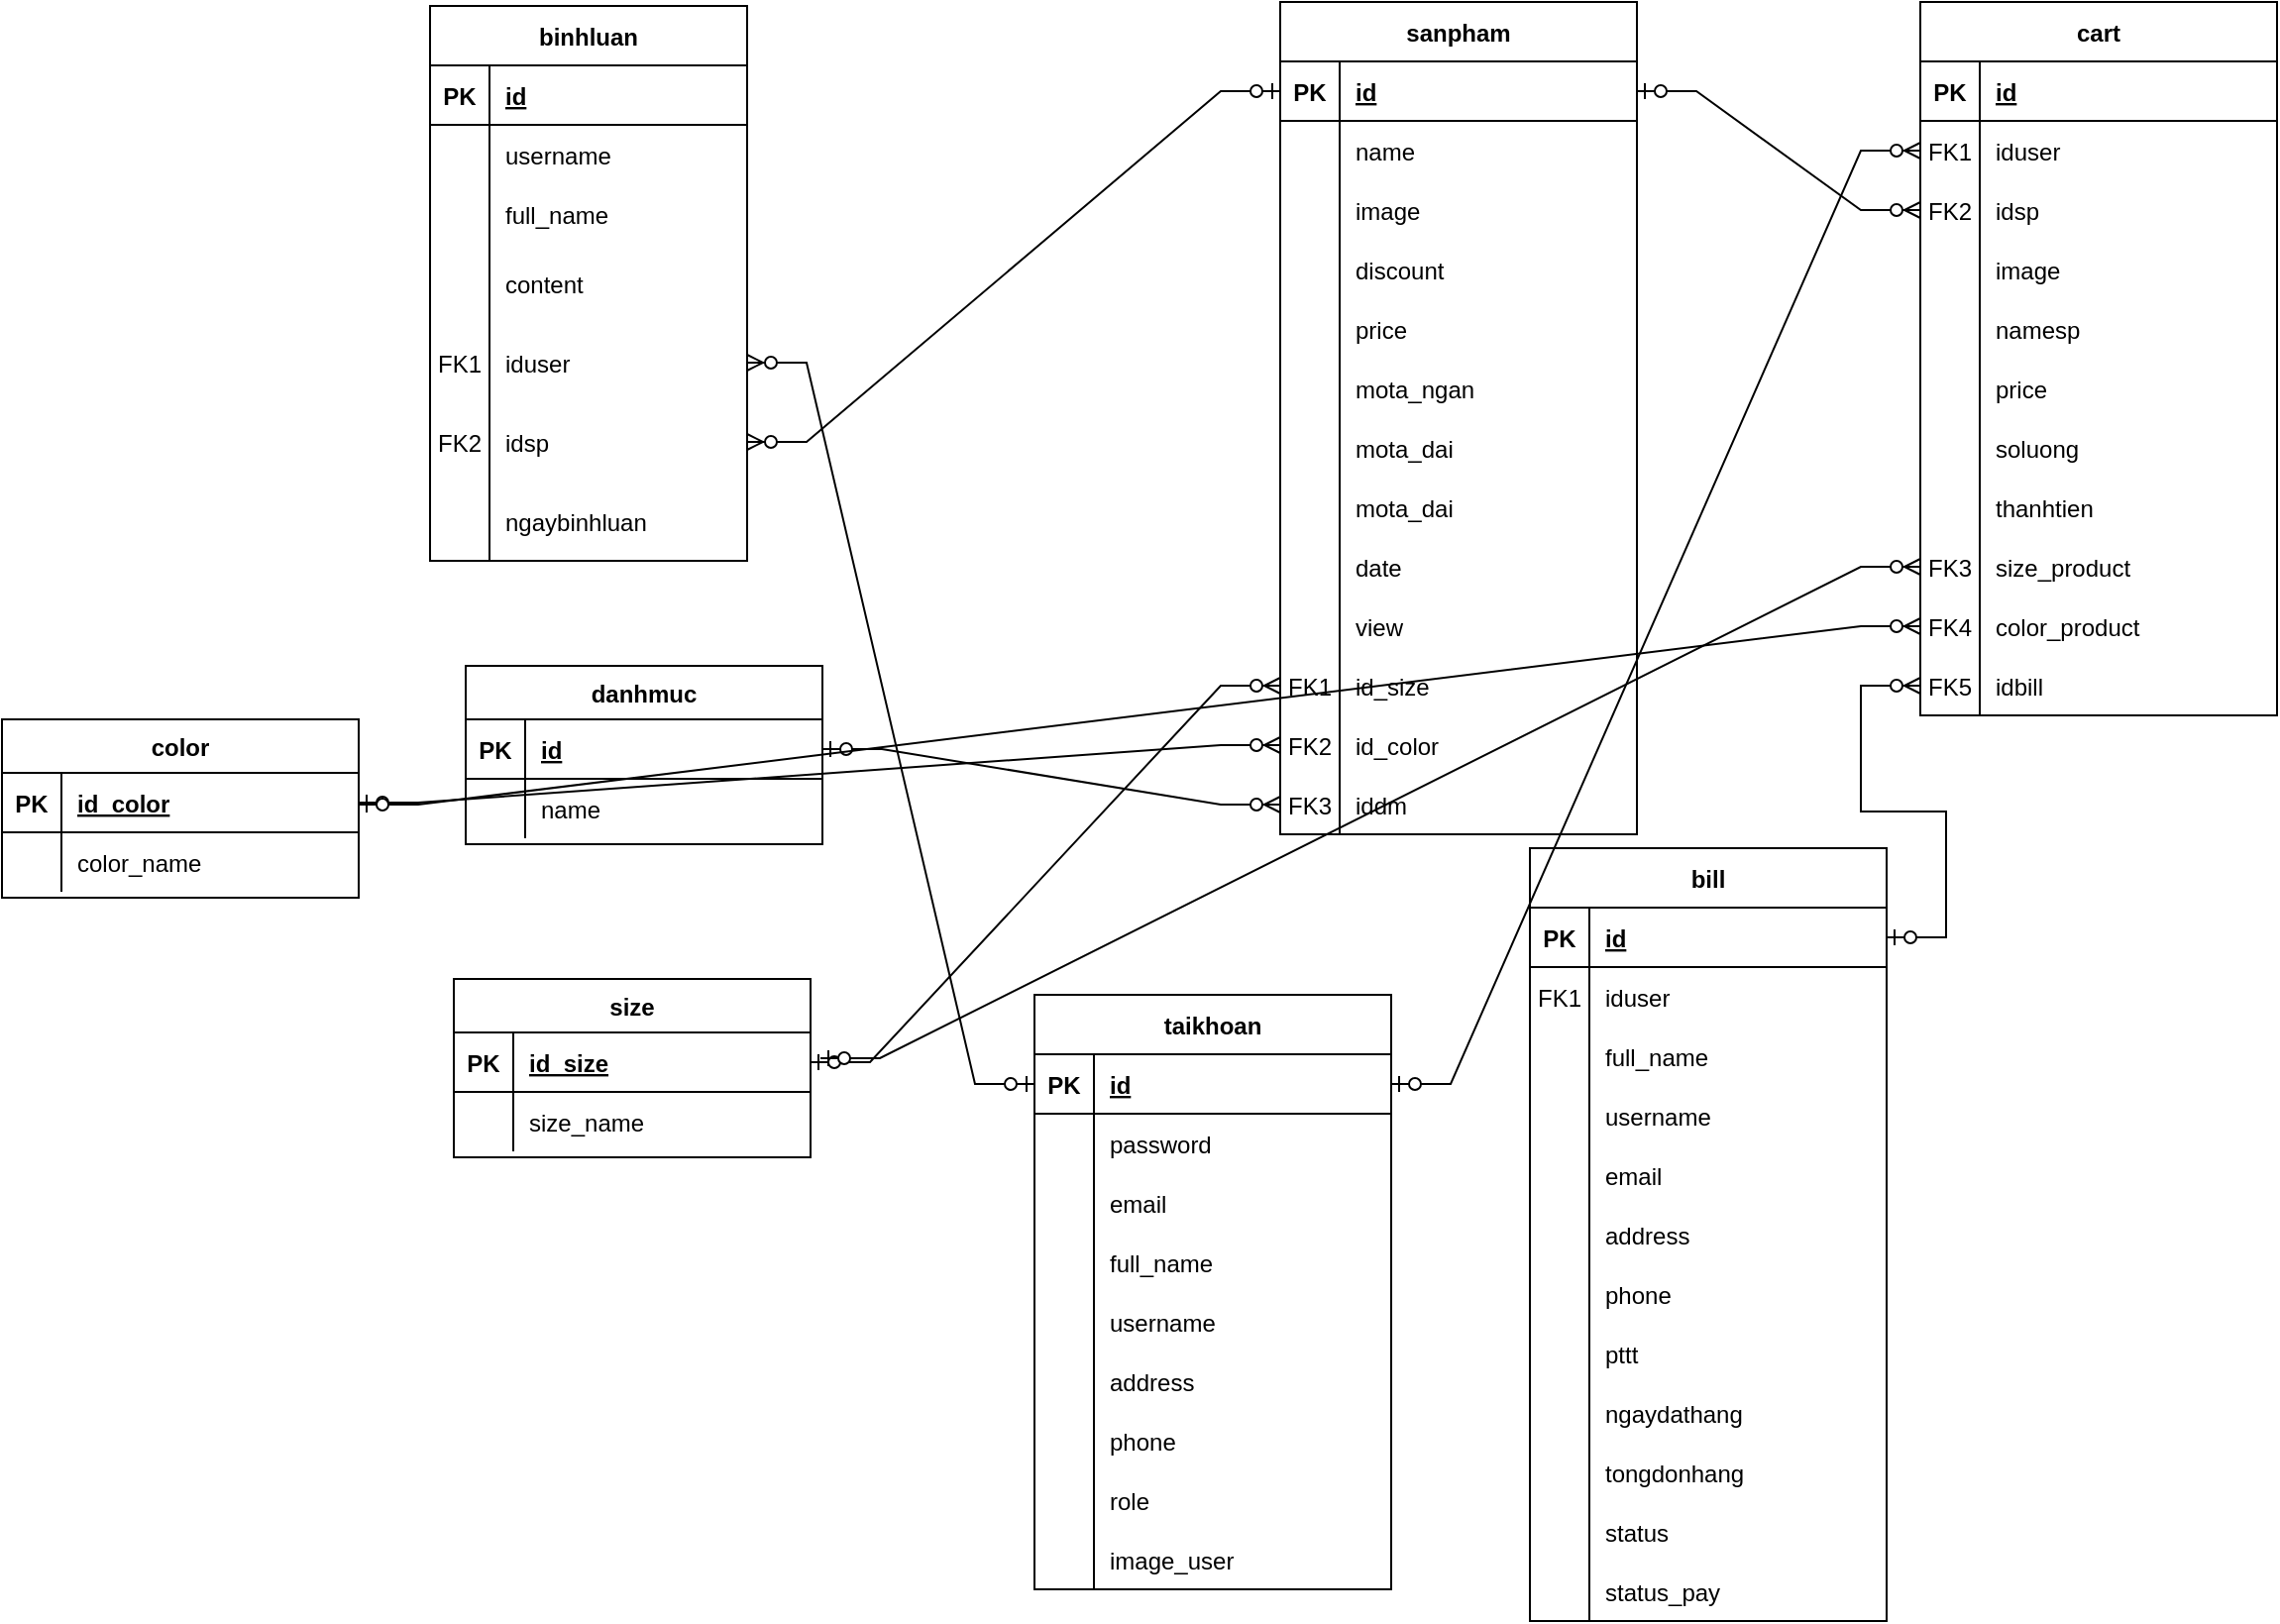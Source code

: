 <mxfile version="20.6.2" type="device"><diagram id="C5RBs43oDa-KdzZeNtuy" name="Page-1"><mxGraphModel dx="2125" dy="674" grid="0" gridSize="10" guides="1" tooltips="1" connect="1" arrows="1" fold="1" page="1" pageScale="1" pageWidth="827" pageHeight="1169" math="0" shadow="0"><root><mxCell id="WIyWlLk6GJQsqaUBKTNV-0"/><mxCell id="WIyWlLk6GJQsqaUBKTNV-1" parent="WIyWlLk6GJQsqaUBKTNV-0"/><mxCell id="zm-6FhO0MzBsHwKfkbr1-25" value="binhluan" style="shape=table;startSize=30;container=1;collapsible=1;childLayout=tableLayout;fixedRows=1;rowLines=0;fontStyle=1;align=center;resizeLast=1;" parent="WIyWlLk6GJQsqaUBKTNV-1" vertex="1"><mxGeometry x="-105" y="12" width="160" height="280" as="geometry"/></mxCell><mxCell id="zm-6FhO0MzBsHwKfkbr1-26" value="" style="shape=tableRow;horizontal=0;startSize=0;swimlaneHead=0;swimlaneBody=0;fillColor=none;collapsible=0;dropTarget=0;points=[[0,0.5],[1,0.5]];portConstraint=eastwest;top=0;left=0;right=0;bottom=1;" parent="zm-6FhO0MzBsHwKfkbr1-25" vertex="1"><mxGeometry y="30" width="160" height="30" as="geometry"/></mxCell><mxCell id="zm-6FhO0MzBsHwKfkbr1-27" value="PK" style="shape=partialRectangle;connectable=0;fillColor=none;top=0;left=0;bottom=0;right=0;fontStyle=1;overflow=hidden;" parent="zm-6FhO0MzBsHwKfkbr1-26" vertex="1"><mxGeometry width="30" height="30" as="geometry"><mxRectangle width="30" height="30" as="alternateBounds"/></mxGeometry></mxCell><mxCell id="zm-6FhO0MzBsHwKfkbr1-28" value="id" style="shape=partialRectangle;connectable=0;fillColor=none;top=0;left=0;bottom=0;right=0;align=left;spacingLeft=6;fontStyle=5;overflow=hidden;" parent="zm-6FhO0MzBsHwKfkbr1-26" vertex="1"><mxGeometry x="30" width="130" height="30" as="geometry"><mxRectangle width="130" height="30" as="alternateBounds"/></mxGeometry></mxCell><mxCell id="zm-6FhO0MzBsHwKfkbr1-29" value="" style="shape=tableRow;horizontal=0;startSize=0;swimlaneHead=0;swimlaneBody=0;fillColor=none;collapsible=0;dropTarget=0;points=[[0,0.5],[1,0.5]];portConstraint=eastwest;top=0;left=0;right=0;bottom=0;" parent="zm-6FhO0MzBsHwKfkbr1-25" vertex="1"><mxGeometry y="60" width="160" height="30" as="geometry"/></mxCell><mxCell id="zm-6FhO0MzBsHwKfkbr1-30" value="" style="shape=partialRectangle;connectable=0;fillColor=none;top=0;left=0;bottom=0;right=0;editable=1;overflow=hidden;" parent="zm-6FhO0MzBsHwKfkbr1-29" vertex="1"><mxGeometry width="30" height="30" as="geometry"><mxRectangle width="30" height="30" as="alternateBounds"/></mxGeometry></mxCell><mxCell id="zm-6FhO0MzBsHwKfkbr1-31" value="username" style="shape=partialRectangle;connectable=0;fillColor=none;top=0;left=0;bottom=0;right=0;align=left;spacingLeft=6;overflow=hidden;" parent="zm-6FhO0MzBsHwKfkbr1-29" vertex="1"><mxGeometry x="30" width="130" height="30" as="geometry"><mxRectangle width="130" height="30" as="alternateBounds"/></mxGeometry></mxCell><mxCell id="zm-6FhO0MzBsHwKfkbr1-32" value="" style="shape=tableRow;horizontal=0;startSize=0;swimlaneHead=0;swimlaneBody=0;fillColor=none;collapsible=0;dropTarget=0;points=[[0,0.5],[1,0.5]];portConstraint=eastwest;top=0;left=0;right=0;bottom=0;" parent="zm-6FhO0MzBsHwKfkbr1-25" vertex="1"><mxGeometry y="90" width="160" height="30" as="geometry"/></mxCell><mxCell id="zm-6FhO0MzBsHwKfkbr1-33" value="" style="shape=partialRectangle;connectable=0;fillColor=none;top=0;left=0;bottom=0;right=0;editable=1;overflow=hidden;" parent="zm-6FhO0MzBsHwKfkbr1-32" vertex="1"><mxGeometry width="30" height="30" as="geometry"><mxRectangle width="30" height="30" as="alternateBounds"/></mxGeometry></mxCell><mxCell id="zm-6FhO0MzBsHwKfkbr1-34" value="full_name" style="shape=partialRectangle;connectable=0;fillColor=none;top=0;left=0;bottom=0;right=0;align=left;spacingLeft=6;overflow=hidden;" parent="zm-6FhO0MzBsHwKfkbr1-32" vertex="1"><mxGeometry x="30" width="130" height="30" as="geometry"><mxRectangle width="130" height="30" as="alternateBounds"/></mxGeometry></mxCell><mxCell id="zm-6FhO0MzBsHwKfkbr1-35" value="" style="shape=tableRow;horizontal=0;startSize=0;swimlaneHead=0;swimlaneBody=0;fillColor=none;collapsible=0;dropTarget=0;points=[[0,0.5],[1,0.5]];portConstraint=eastwest;top=0;left=0;right=0;bottom=0;" parent="zm-6FhO0MzBsHwKfkbr1-25" vertex="1"><mxGeometry y="120" width="160" height="40" as="geometry"/></mxCell><mxCell id="zm-6FhO0MzBsHwKfkbr1-36" value="" style="shape=partialRectangle;connectable=0;fillColor=none;top=0;left=0;bottom=0;right=0;editable=1;overflow=hidden;" parent="zm-6FhO0MzBsHwKfkbr1-35" vertex="1"><mxGeometry width="30" height="40" as="geometry"><mxRectangle width="30" height="40" as="alternateBounds"/></mxGeometry></mxCell><mxCell id="zm-6FhO0MzBsHwKfkbr1-37" value="content" style="shape=partialRectangle;connectable=0;fillColor=none;top=0;left=0;bottom=0;right=0;align=left;spacingLeft=6;overflow=hidden;" parent="zm-6FhO0MzBsHwKfkbr1-35" vertex="1"><mxGeometry x="30" width="130" height="40" as="geometry"><mxRectangle width="130" height="40" as="alternateBounds"/></mxGeometry></mxCell><mxCell id="zm-6FhO0MzBsHwKfkbr1-38" value="" style="shape=tableRow;horizontal=0;startSize=0;swimlaneHead=0;swimlaneBody=0;fillColor=none;collapsible=0;dropTarget=0;points=[[0,0.5],[1,0.5]];portConstraint=eastwest;top=0;left=0;right=0;bottom=0;" parent="zm-6FhO0MzBsHwKfkbr1-25" vertex="1"><mxGeometry y="160" width="160" height="40" as="geometry"/></mxCell><mxCell id="zm-6FhO0MzBsHwKfkbr1-39" value="FK1" style="shape=partialRectangle;connectable=0;fillColor=none;top=0;left=0;bottom=0;right=0;editable=1;overflow=hidden;" parent="zm-6FhO0MzBsHwKfkbr1-38" vertex="1"><mxGeometry width="30" height="40" as="geometry"><mxRectangle width="30" height="40" as="alternateBounds"/></mxGeometry></mxCell><mxCell id="zm-6FhO0MzBsHwKfkbr1-40" value="iduser" style="shape=partialRectangle;connectable=0;fillColor=none;top=0;left=0;bottom=0;right=0;align=left;spacingLeft=6;overflow=hidden;" parent="zm-6FhO0MzBsHwKfkbr1-38" vertex="1"><mxGeometry x="30" width="130" height="40" as="geometry"><mxRectangle width="130" height="40" as="alternateBounds"/></mxGeometry></mxCell><mxCell id="zm-6FhO0MzBsHwKfkbr1-41" value="" style="shape=tableRow;horizontal=0;startSize=0;swimlaneHead=0;swimlaneBody=0;fillColor=none;collapsible=0;dropTarget=0;points=[[0,0.5],[1,0.5]];portConstraint=eastwest;top=0;left=0;right=0;bottom=0;" parent="zm-6FhO0MzBsHwKfkbr1-25" vertex="1"><mxGeometry y="200" width="160" height="40" as="geometry"/></mxCell><mxCell id="zm-6FhO0MzBsHwKfkbr1-42" value="FK2" style="shape=partialRectangle;connectable=0;fillColor=none;top=0;left=0;bottom=0;right=0;editable=1;overflow=hidden;" parent="zm-6FhO0MzBsHwKfkbr1-41" vertex="1"><mxGeometry width="30" height="40" as="geometry"><mxRectangle width="30" height="40" as="alternateBounds"/></mxGeometry></mxCell><mxCell id="zm-6FhO0MzBsHwKfkbr1-43" value="idsp" style="shape=partialRectangle;connectable=0;fillColor=none;top=0;left=0;bottom=0;right=0;align=left;spacingLeft=6;overflow=hidden;" parent="zm-6FhO0MzBsHwKfkbr1-41" vertex="1"><mxGeometry x="30" width="130" height="40" as="geometry"><mxRectangle width="130" height="40" as="alternateBounds"/></mxGeometry></mxCell><mxCell id="zm-6FhO0MzBsHwKfkbr1-44" value="" style="shape=tableRow;horizontal=0;startSize=0;swimlaneHead=0;swimlaneBody=0;fillColor=none;collapsible=0;dropTarget=0;points=[[0,0.5],[1,0.5]];portConstraint=eastwest;top=0;left=0;right=0;bottom=0;" parent="zm-6FhO0MzBsHwKfkbr1-25" vertex="1"><mxGeometry y="240" width="160" height="40" as="geometry"/></mxCell><mxCell id="zm-6FhO0MzBsHwKfkbr1-45" value="" style="shape=partialRectangle;connectable=0;fillColor=none;top=0;left=0;bottom=0;right=0;editable=1;overflow=hidden;" parent="zm-6FhO0MzBsHwKfkbr1-44" vertex="1"><mxGeometry width="30" height="40" as="geometry"><mxRectangle width="30" height="40" as="alternateBounds"/></mxGeometry></mxCell><mxCell id="zm-6FhO0MzBsHwKfkbr1-46" value="ngaybinhluan" style="shape=partialRectangle;connectable=0;fillColor=none;top=0;left=0;bottom=0;right=0;align=left;spacingLeft=6;overflow=hidden;" parent="zm-6FhO0MzBsHwKfkbr1-44" vertex="1"><mxGeometry x="30" width="130" height="40" as="geometry"><mxRectangle width="130" height="40" as="alternateBounds"/></mxGeometry></mxCell><mxCell id="zm-6FhO0MzBsHwKfkbr1-12" value="danhmuc" style="shape=table;startSize=27;container=1;collapsible=1;childLayout=tableLayout;fixedRows=1;rowLines=0;fontStyle=1;align=center;resizeLast=1;" parent="WIyWlLk6GJQsqaUBKTNV-1" vertex="1"><mxGeometry x="-87" y="345" width="180" height="90" as="geometry"/></mxCell><mxCell id="zm-6FhO0MzBsHwKfkbr1-13" value="" style="shape=tableRow;horizontal=0;startSize=0;swimlaneHead=0;swimlaneBody=0;fillColor=none;collapsible=0;dropTarget=0;points=[[0,0.5],[1,0.5]];portConstraint=eastwest;top=0;left=0;right=0;bottom=1;" parent="zm-6FhO0MzBsHwKfkbr1-12" vertex="1"><mxGeometry y="27" width="180" height="30" as="geometry"/></mxCell><mxCell id="zm-6FhO0MzBsHwKfkbr1-14" value="PK" style="shape=partialRectangle;connectable=0;fillColor=none;top=0;left=0;bottom=0;right=0;fontStyle=1;overflow=hidden;" parent="zm-6FhO0MzBsHwKfkbr1-13" vertex="1"><mxGeometry width="30" height="30" as="geometry"><mxRectangle width="30" height="30" as="alternateBounds"/></mxGeometry></mxCell><mxCell id="zm-6FhO0MzBsHwKfkbr1-15" value="id" style="shape=partialRectangle;connectable=0;fillColor=none;top=0;left=0;bottom=0;right=0;align=left;spacingLeft=6;fontStyle=5;overflow=hidden;" parent="zm-6FhO0MzBsHwKfkbr1-13" vertex="1"><mxGeometry x="30" width="150" height="30" as="geometry"><mxRectangle width="150" height="30" as="alternateBounds"/></mxGeometry></mxCell><mxCell id="zm-6FhO0MzBsHwKfkbr1-16" value="" style="shape=tableRow;horizontal=0;startSize=0;swimlaneHead=0;swimlaneBody=0;fillColor=none;collapsible=0;dropTarget=0;points=[[0,0.5],[1,0.5]];portConstraint=eastwest;top=0;left=0;right=0;bottom=0;" parent="zm-6FhO0MzBsHwKfkbr1-12" vertex="1"><mxGeometry y="57" width="180" height="30" as="geometry"/></mxCell><mxCell id="zm-6FhO0MzBsHwKfkbr1-17" value="" style="shape=partialRectangle;connectable=0;fillColor=none;top=0;left=0;bottom=0;right=0;editable=1;overflow=hidden;" parent="zm-6FhO0MzBsHwKfkbr1-16" vertex="1"><mxGeometry width="30" height="30" as="geometry"><mxRectangle width="30" height="30" as="alternateBounds"/></mxGeometry></mxCell><mxCell id="zm-6FhO0MzBsHwKfkbr1-18" value="name" style="shape=partialRectangle;connectable=0;fillColor=none;top=0;left=0;bottom=0;right=0;align=left;spacingLeft=6;overflow=hidden;" parent="zm-6FhO0MzBsHwKfkbr1-16" vertex="1"><mxGeometry x="30" width="150" height="30" as="geometry"><mxRectangle width="150" height="30" as="alternateBounds"/></mxGeometry></mxCell><mxCell id="zm-6FhO0MzBsHwKfkbr1-47" value="sanpham" style="shape=table;startSize=30;container=1;collapsible=1;childLayout=tableLayout;fixedRows=1;rowLines=0;fontStyle=1;align=center;resizeLast=1;" parent="WIyWlLk6GJQsqaUBKTNV-1" vertex="1"><mxGeometry x="324" y="10" width="180" height="420" as="geometry"/></mxCell><mxCell id="zm-6FhO0MzBsHwKfkbr1-48" value="" style="shape=tableRow;horizontal=0;startSize=0;swimlaneHead=0;swimlaneBody=0;fillColor=none;collapsible=0;dropTarget=0;points=[[0,0.5],[1,0.5]];portConstraint=eastwest;top=0;left=0;right=0;bottom=1;" parent="zm-6FhO0MzBsHwKfkbr1-47" vertex="1"><mxGeometry y="30" width="180" height="30" as="geometry"/></mxCell><mxCell id="zm-6FhO0MzBsHwKfkbr1-49" value="PK" style="shape=partialRectangle;connectable=0;fillColor=none;top=0;left=0;bottom=0;right=0;fontStyle=1;overflow=hidden;" parent="zm-6FhO0MzBsHwKfkbr1-48" vertex="1"><mxGeometry width="30" height="30" as="geometry"><mxRectangle width="30" height="30" as="alternateBounds"/></mxGeometry></mxCell><mxCell id="zm-6FhO0MzBsHwKfkbr1-50" value="id" style="shape=partialRectangle;connectable=0;fillColor=none;top=0;left=0;bottom=0;right=0;align=left;spacingLeft=6;fontStyle=5;overflow=hidden;" parent="zm-6FhO0MzBsHwKfkbr1-48" vertex="1"><mxGeometry x="30" width="150" height="30" as="geometry"><mxRectangle width="150" height="30" as="alternateBounds"/></mxGeometry></mxCell><mxCell id="zm-6FhO0MzBsHwKfkbr1-51" value="" style="shape=tableRow;horizontal=0;startSize=0;swimlaneHead=0;swimlaneBody=0;fillColor=none;collapsible=0;dropTarget=0;points=[[0,0.5],[1,0.5]];portConstraint=eastwest;top=0;left=0;right=0;bottom=0;" parent="zm-6FhO0MzBsHwKfkbr1-47" vertex="1"><mxGeometry y="60" width="180" height="30" as="geometry"/></mxCell><mxCell id="zm-6FhO0MzBsHwKfkbr1-52" value="" style="shape=partialRectangle;connectable=0;fillColor=none;top=0;left=0;bottom=0;right=0;editable=1;overflow=hidden;" parent="zm-6FhO0MzBsHwKfkbr1-51" vertex="1"><mxGeometry width="30" height="30" as="geometry"><mxRectangle width="30" height="30" as="alternateBounds"/></mxGeometry></mxCell><mxCell id="zm-6FhO0MzBsHwKfkbr1-53" value="name" style="shape=partialRectangle;connectable=0;fillColor=none;top=0;left=0;bottom=0;right=0;align=left;spacingLeft=6;overflow=hidden;" parent="zm-6FhO0MzBsHwKfkbr1-51" vertex="1"><mxGeometry x="30" width="150" height="30" as="geometry"><mxRectangle width="150" height="30" as="alternateBounds"/></mxGeometry></mxCell><mxCell id="zm-6FhO0MzBsHwKfkbr1-54" value="" style="shape=tableRow;horizontal=0;startSize=0;swimlaneHead=0;swimlaneBody=0;fillColor=none;collapsible=0;dropTarget=0;points=[[0,0.5],[1,0.5]];portConstraint=eastwest;top=0;left=0;right=0;bottom=0;" parent="zm-6FhO0MzBsHwKfkbr1-47" vertex="1"><mxGeometry y="90" width="180" height="30" as="geometry"/></mxCell><mxCell id="zm-6FhO0MzBsHwKfkbr1-55" value="" style="shape=partialRectangle;connectable=0;fillColor=none;top=0;left=0;bottom=0;right=0;editable=1;overflow=hidden;" parent="zm-6FhO0MzBsHwKfkbr1-54" vertex="1"><mxGeometry width="30" height="30" as="geometry"><mxRectangle width="30" height="30" as="alternateBounds"/></mxGeometry></mxCell><mxCell id="zm-6FhO0MzBsHwKfkbr1-56" value="image" style="shape=partialRectangle;connectable=0;fillColor=none;top=0;left=0;bottom=0;right=0;align=left;spacingLeft=6;overflow=hidden;" parent="zm-6FhO0MzBsHwKfkbr1-54" vertex="1"><mxGeometry x="30" width="150" height="30" as="geometry"><mxRectangle width="150" height="30" as="alternateBounds"/></mxGeometry></mxCell><mxCell id="zm-6FhO0MzBsHwKfkbr1-57" value="" style="shape=tableRow;horizontal=0;startSize=0;swimlaneHead=0;swimlaneBody=0;fillColor=none;collapsible=0;dropTarget=0;points=[[0,0.5],[1,0.5]];portConstraint=eastwest;top=0;left=0;right=0;bottom=0;" parent="zm-6FhO0MzBsHwKfkbr1-47" vertex="1"><mxGeometry y="120" width="180" height="30" as="geometry"/></mxCell><mxCell id="zm-6FhO0MzBsHwKfkbr1-58" value="" style="shape=partialRectangle;connectable=0;fillColor=none;top=0;left=0;bottom=0;right=0;editable=1;overflow=hidden;" parent="zm-6FhO0MzBsHwKfkbr1-57" vertex="1"><mxGeometry width="30" height="30" as="geometry"><mxRectangle width="30" height="30" as="alternateBounds"/></mxGeometry></mxCell><mxCell id="zm-6FhO0MzBsHwKfkbr1-59" value="discount" style="shape=partialRectangle;connectable=0;fillColor=none;top=0;left=0;bottom=0;right=0;align=left;spacingLeft=6;overflow=hidden;" parent="zm-6FhO0MzBsHwKfkbr1-57" vertex="1"><mxGeometry x="30" width="150" height="30" as="geometry"><mxRectangle width="150" height="30" as="alternateBounds"/></mxGeometry></mxCell><mxCell id="zm-6FhO0MzBsHwKfkbr1-60" value="" style="shape=tableRow;horizontal=0;startSize=0;swimlaneHead=0;swimlaneBody=0;fillColor=none;collapsible=0;dropTarget=0;points=[[0,0.5],[1,0.5]];portConstraint=eastwest;top=0;left=0;right=0;bottom=0;" parent="zm-6FhO0MzBsHwKfkbr1-47" vertex="1"><mxGeometry y="150" width="180" height="30" as="geometry"/></mxCell><mxCell id="zm-6FhO0MzBsHwKfkbr1-61" value="" style="shape=partialRectangle;connectable=0;fillColor=none;top=0;left=0;bottom=0;right=0;editable=1;overflow=hidden;" parent="zm-6FhO0MzBsHwKfkbr1-60" vertex="1"><mxGeometry width="30" height="30" as="geometry"><mxRectangle width="30" height="30" as="alternateBounds"/></mxGeometry></mxCell><mxCell id="zm-6FhO0MzBsHwKfkbr1-62" value="price" style="shape=partialRectangle;connectable=0;fillColor=none;top=0;left=0;bottom=0;right=0;align=left;spacingLeft=6;overflow=hidden;" parent="zm-6FhO0MzBsHwKfkbr1-60" vertex="1"><mxGeometry x="30" width="150" height="30" as="geometry"><mxRectangle width="150" height="30" as="alternateBounds"/></mxGeometry></mxCell><mxCell id="zm-6FhO0MzBsHwKfkbr1-63" value="" style="shape=tableRow;horizontal=0;startSize=0;swimlaneHead=0;swimlaneBody=0;fillColor=none;collapsible=0;dropTarget=0;points=[[0,0.5],[1,0.5]];portConstraint=eastwest;top=0;left=0;right=0;bottom=0;" parent="zm-6FhO0MzBsHwKfkbr1-47" vertex="1"><mxGeometry y="180" width="180" height="30" as="geometry"/></mxCell><mxCell id="zm-6FhO0MzBsHwKfkbr1-64" value="" style="shape=partialRectangle;connectable=0;fillColor=none;top=0;left=0;bottom=0;right=0;editable=1;overflow=hidden;" parent="zm-6FhO0MzBsHwKfkbr1-63" vertex="1"><mxGeometry width="30" height="30" as="geometry"><mxRectangle width="30" height="30" as="alternateBounds"/></mxGeometry></mxCell><mxCell id="zm-6FhO0MzBsHwKfkbr1-65" value="mota_ngan" style="shape=partialRectangle;connectable=0;fillColor=none;top=0;left=0;bottom=0;right=0;align=left;spacingLeft=6;overflow=hidden;" parent="zm-6FhO0MzBsHwKfkbr1-63" vertex="1"><mxGeometry x="30" width="150" height="30" as="geometry"><mxRectangle width="150" height="30" as="alternateBounds"/></mxGeometry></mxCell><mxCell id="zm-6FhO0MzBsHwKfkbr1-216" value="" style="shape=tableRow;horizontal=0;startSize=0;swimlaneHead=0;swimlaneBody=0;fillColor=none;collapsible=0;dropTarget=0;points=[[0,0.5],[1,0.5]];portConstraint=eastwest;top=0;left=0;right=0;bottom=0;" parent="zm-6FhO0MzBsHwKfkbr1-47" vertex="1"><mxGeometry y="210" width="180" height="30" as="geometry"/></mxCell><mxCell id="zm-6FhO0MzBsHwKfkbr1-217" value="" style="shape=partialRectangle;connectable=0;fillColor=none;top=0;left=0;bottom=0;right=0;editable=1;overflow=hidden;" parent="zm-6FhO0MzBsHwKfkbr1-216" vertex="1"><mxGeometry width="30" height="30" as="geometry"><mxRectangle width="30" height="30" as="alternateBounds"/></mxGeometry></mxCell><mxCell id="zm-6FhO0MzBsHwKfkbr1-218" value="mota_dai" style="shape=partialRectangle;connectable=0;fillColor=none;top=0;left=0;bottom=0;right=0;align=left;spacingLeft=6;overflow=hidden;" parent="zm-6FhO0MzBsHwKfkbr1-216" vertex="1"><mxGeometry x="30" width="150" height="30" as="geometry"><mxRectangle width="150" height="30" as="alternateBounds"/></mxGeometry></mxCell><mxCell id="zm-6FhO0MzBsHwKfkbr1-66" value="" style="shape=tableRow;horizontal=0;startSize=0;swimlaneHead=0;swimlaneBody=0;fillColor=none;collapsible=0;dropTarget=0;points=[[0,0.5],[1,0.5]];portConstraint=eastwest;top=0;left=0;right=0;bottom=0;" parent="zm-6FhO0MzBsHwKfkbr1-47" vertex="1"><mxGeometry y="240" width="180" height="30" as="geometry"/></mxCell><mxCell id="zm-6FhO0MzBsHwKfkbr1-67" value="" style="shape=partialRectangle;connectable=0;fillColor=none;top=0;left=0;bottom=0;right=0;editable=1;overflow=hidden;" parent="zm-6FhO0MzBsHwKfkbr1-66" vertex="1"><mxGeometry width="30" height="30" as="geometry"><mxRectangle width="30" height="30" as="alternateBounds"/></mxGeometry></mxCell><mxCell id="zm-6FhO0MzBsHwKfkbr1-68" value="mota_dai" style="shape=partialRectangle;connectable=0;fillColor=none;top=0;left=0;bottom=0;right=0;align=left;spacingLeft=6;overflow=hidden;" parent="zm-6FhO0MzBsHwKfkbr1-66" vertex="1"><mxGeometry x="30" width="150" height="30" as="geometry"><mxRectangle width="150" height="30" as="alternateBounds"/></mxGeometry></mxCell><mxCell id="zm-6FhO0MzBsHwKfkbr1-69" value="" style="shape=tableRow;horizontal=0;startSize=0;swimlaneHead=0;swimlaneBody=0;fillColor=none;collapsible=0;dropTarget=0;points=[[0,0.5],[1,0.5]];portConstraint=eastwest;top=0;left=0;right=0;bottom=0;" parent="zm-6FhO0MzBsHwKfkbr1-47" vertex="1"><mxGeometry y="270" width="180" height="30" as="geometry"/></mxCell><mxCell id="zm-6FhO0MzBsHwKfkbr1-70" value="" style="shape=partialRectangle;connectable=0;fillColor=none;top=0;left=0;bottom=0;right=0;editable=1;overflow=hidden;" parent="zm-6FhO0MzBsHwKfkbr1-69" vertex="1"><mxGeometry width="30" height="30" as="geometry"><mxRectangle width="30" height="30" as="alternateBounds"/></mxGeometry></mxCell><mxCell id="zm-6FhO0MzBsHwKfkbr1-71" value="date" style="shape=partialRectangle;connectable=0;fillColor=none;top=0;left=0;bottom=0;right=0;align=left;spacingLeft=6;overflow=hidden;" parent="zm-6FhO0MzBsHwKfkbr1-69" vertex="1"><mxGeometry x="30" width="150" height="30" as="geometry"><mxRectangle width="150" height="30" as="alternateBounds"/></mxGeometry></mxCell><mxCell id="zm-6FhO0MzBsHwKfkbr1-72" value="" style="shape=tableRow;horizontal=0;startSize=0;swimlaneHead=0;swimlaneBody=0;fillColor=none;collapsible=0;dropTarget=0;points=[[0,0.5],[1,0.5]];portConstraint=eastwest;top=0;left=0;right=0;bottom=0;" parent="zm-6FhO0MzBsHwKfkbr1-47" vertex="1"><mxGeometry y="300" width="180" height="30" as="geometry"/></mxCell><mxCell id="zm-6FhO0MzBsHwKfkbr1-73" value="" style="shape=partialRectangle;connectable=0;fillColor=none;top=0;left=0;bottom=0;right=0;editable=1;overflow=hidden;" parent="zm-6FhO0MzBsHwKfkbr1-72" vertex="1"><mxGeometry width="30" height="30" as="geometry"><mxRectangle width="30" height="30" as="alternateBounds"/></mxGeometry></mxCell><mxCell id="zm-6FhO0MzBsHwKfkbr1-74" value="view" style="shape=partialRectangle;connectable=0;fillColor=none;top=0;left=0;bottom=0;right=0;align=left;spacingLeft=6;overflow=hidden;" parent="zm-6FhO0MzBsHwKfkbr1-72" vertex="1"><mxGeometry x="30" width="150" height="30" as="geometry"><mxRectangle width="150" height="30" as="alternateBounds"/></mxGeometry></mxCell><mxCell id="zm-6FhO0MzBsHwKfkbr1-75" value="" style="shape=tableRow;horizontal=0;startSize=0;swimlaneHead=0;swimlaneBody=0;fillColor=none;collapsible=0;dropTarget=0;points=[[0,0.5],[1,0.5]];portConstraint=eastwest;top=0;left=0;right=0;bottom=0;" parent="zm-6FhO0MzBsHwKfkbr1-47" vertex="1"><mxGeometry y="330" width="180" height="30" as="geometry"/></mxCell><mxCell id="zm-6FhO0MzBsHwKfkbr1-76" value="FK1" style="shape=partialRectangle;connectable=0;fillColor=none;top=0;left=0;bottom=0;right=0;editable=1;overflow=hidden;" parent="zm-6FhO0MzBsHwKfkbr1-75" vertex="1"><mxGeometry width="30" height="30" as="geometry"><mxRectangle width="30" height="30" as="alternateBounds"/></mxGeometry></mxCell><mxCell id="zm-6FhO0MzBsHwKfkbr1-77" value="id_size" style="shape=partialRectangle;connectable=0;fillColor=none;top=0;left=0;bottom=0;right=0;align=left;spacingLeft=6;overflow=hidden;" parent="zm-6FhO0MzBsHwKfkbr1-75" vertex="1"><mxGeometry x="30" width="150" height="30" as="geometry"><mxRectangle width="150" height="30" as="alternateBounds"/></mxGeometry></mxCell><mxCell id="zm-6FhO0MzBsHwKfkbr1-78" value="" style="shape=tableRow;horizontal=0;startSize=0;swimlaneHead=0;swimlaneBody=0;fillColor=none;collapsible=0;dropTarget=0;points=[[0,0.5],[1,0.5]];portConstraint=eastwest;top=0;left=0;right=0;bottom=0;" parent="zm-6FhO0MzBsHwKfkbr1-47" vertex="1"><mxGeometry y="360" width="180" height="30" as="geometry"/></mxCell><mxCell id="zm-6FhO0MzBsHwKfkbr1-79" value="FK2" style="shape=partialRectangle;connectable=0;fillColor=none;top=0;left=0;bottom=0;right=0;editable=1;overflow=hidden;" parent="zm-6FhO0MzBsHwKfkbr1-78" vertex="1"><mxGeometry width="30" height="30" as="geometry"><mxRectangle width="30" height="30" as="alternateBounds"/></mxGeometry></mxCell><mxCell id="zm-6FhO0MzBsHwKfkbr1-80" value="id_color" style="shape=partialRectangle;connectable=0;fillColor=none;top=0;left=0;bottom=0;right=0;align=left;spacingLeft=6;overflow=hidden;" parent="zm-6FhO0MzBsHwKfkbr1-78" vertex="1"><mxGeometry x="30" width="150" height="30" as="geometry"><mxRectangle width="150" height="30" as="alternateBounds"/></mxGeometry></mxCell><mxCell id="zm-6FhO0MzBsHwKfkbr1-81" value="" style="shape=tableRow;horizontal=0;startSize=0;swimlaneHead=0;swimlaneBody=0;fillColor=none;collapsible=0;dropTarget=0;points=[[0,0.5],[1,0.5]];portConstraint=eastwest;top=0;left=0;right=0;bottom=0;" parent="zm-6FhO0MzBsHwKfkbr1-47" vertex="1"><mxGeometry y="390" width="180" height="30" as="geometry"/></mxCell><mxCell id="zm-6FhO0MzBsHwKfkbr1-82" value="FK3" style="shape=partialRectangle;connectable=0;fillColor=none;top=0;left=0;bottom=0;right=0;editable=1;overflow=hidden;" parent="zm-6FhO0MzBsHwKfkbr1-81" vertex="1"><mxGeometry width="30" height="30" as="geometry"><mxRectangle width="30" height="30" as="alternateBounds"/></mxGeometry></mxCell><mxCell id="zm-6FhO0MzBsHwKfkbr1-83" value="iddm" style="shape=partialRectangle;connectable=0;fillColor=none;top=0;left=0;bottom=0;right=0;align=left;spacingLeft=6;overflow=hidden;" parent="zm-6FhO0MzBsHwKfkbr1-81" vertex="1"><mxGeometry x="30" width="150" height="30" as="geometry"><mxRectangle width="150" height="30" as="alternateBounds"/></mxGeometry></mxCell><mxCell id="zm-6FhO0MzBsHwKfkbr1-84" value="cart" style="shape=table;startSize=30;container=1;collapsible=1;childLayout=tableLayout;fixedRows=1;rowLines=0;fontStyle=1;align=center;resizeLast=1;" parent="WIyWlLk6GJQsqaUBKTNV-1" vertex="1"><mxGeometry x="647" y="10" width="180" height="360" as="geometry"/></mxCell><mxCell id="zm-6FhO0MzBsHwKfkbr1-85" value="" style="shape=tableRow;horizontal=0;startSize=0;swimlaneHead=0;swimlaneBody=0;fillColor=none;collapsible=0;dropTarget=0;points=[[0,0.5],[1,0.5]];portConstraint=eastwest;top=0;left=0;right=0;bottom=1;" parent="zm-6FhO0MzBsHwKfkbr1-84" vertex="1"><mxGeometry y="30" width="180" height="30" as="geometry"/></mxCell><mxCell id="zm-6FhO0MzBsHwKfkbr1-86" value="PK" style="shape=partialRectangle;connectable=0;fillColor=none;top=0;left=0;bottom=0;right=0;fontStyle=1;overflow=hidden;" parent="zm-6FhO0MzBsHwKfkbr1-85" vertex="1"><mxGeometry width="30" height="30" as="geometry"><mxRectangle width="30" height="30" as="alternateBounds"/></mxGeometry></mxCell><mxCell id="zm-6FhO0MzBsHwKfkbr1-87" value="id" style="shape=partialRectangle;connectable=0;fillColor=none;top=0;left=0;bottom=0;right=0;align=left;spacingLeft=6;fontStyle=5;overflow=hidden;" parent="zm-6FhO0MzBsHwKfkbr1-85" vertex="1"><mxGeometry x="30" width="150" height="30" as="geometry"><mxRectangle width="150" height="30" as="alternateBounds"/></mxGeometry></mxCell><mxCell id="zm-6FhO0MzBsHwKfkbr1-88" value="" style="shape=tableRow;horizontal=0;startSize=0;swimlaneHead=0;swimlaneBody=0;fillColor=none;collapsible=0;dropTarget=0;points=[[0,0.5],[1,0.5]];portConstraint=eastwest;top=0;left=0;right=0;bottom=0;" parent="zm-6FhO0MzBsHwKfkbr1-84" vertex="1"><mxGeometry y="60" width="180" height="30" as="geometry"/></mxCell><mxCell id="zm-6FhO0MzBsHwKfkbr1-89" value="FK1" style="shape=partialRectangle;connectable=0;fillColor=none;top=0;left=0;bottom=0;right=0;editable=1;overflow=hidden;" parent="zm-6FhO0MzBsHwKfkbr1-88" vertex="1"><mxGeometry width="30" height="30" as="geometry"><mxRectangle width="30" height="30" as="alternateBounds"/></mxGeometry></mxCell><mxCell id="zm-6FhO0MzBsHwKfkbr1-90" value="iduser" style="shape=partialRectangle;connectable=0;fillColor=none;top=0;left=0;bottom=0;right=0;align=left;spacingLeft=6;overflow=hidden;" parent="zm-6FhO0MzBsHwKfkbr1-88" vertex="1"><mxGeometry x="30" width="150" height="30" as="geometry"><mxRectangle width="150" height="30" as="alternateBounds"/></mxGeometry></mxCell><mxCell id="zm-6FhO0MzBsHwKfkbr1-91" value="" style="shape=tableRow;horizontal=0;startSize=0;swimlaneHead=0;swimlaneBody=0;fillColor=none;collapsible=0;dropTarget=0;points=[[0,0.5],[1,0.5]];portConstraint=eastwest;top=0;left=0;right=0;bottom=0;" parent="zm-6FhO0MzBsHwKfkbr1-84" vertex="1"><mxGeometry y="90" width="180" height="30" as="geometry"/></mxCell><mxCell id="zm-6FhO0MzBsHwKfkbr1-92" value="FK2" style="shape=partialRectangle;connectable=0;fillColor=none;top=0;left=0;bottom=0;right=0;editable=1;overflow=hidden;" parent="zm-6FhO0MzBsHwKfkbr1-91" vertex="1"><mxGeometry width="30" height="30" as="geometry"><mxRectangle width="30" height="30" as="alternateBounds"/></mxGeometry></mxCell><mxCell id="zm-6FhO0MzBsHwKfkbr1-93" value="idsp" style="shape=partialRectangle;connectable=0;fillColor=none;top=0;left=0;bottom=0;right=0;align=left;spacingLeft=6;overflow=hidden;" parent="zm-6FhO0MzBsHwKfkbr1-91" vertex="1"><mxGeometry x="30" width="150" height="30" as="geometry"><mxRectangle width="150" height="30" as="alternateBounds"/></mxGeometry></mxCell><mxCell id="zm-6FhO0MzBsHwKfkbr1-94" value="" style="shape=tableRow;horizontal=0;startSize=0;swimlaneHead=0;swimlaneBody=0;fillColor=none;collapsible=0;dropTarget=0;points=[[0,0.5],[1,0.5]];portConstraint=eastwest;top=0;left=0;right=0;bottom=0;" parent="zm-6FhO0MzBsHwKfkbr1-84" vertex="1"><mxGeometry y="120" width="180" height="30" as="geometry"/></mxCell><mxCell id="zm-6FhO0MzBsHwKfkbr1-95" value="" style="shape=partialRectangle;connectable=0;fillColor=none;top=0;left=0;bottom=0;right=0;editable=1;overflow=hidden;" parent="zm-6FhO0MzBsHwKfkbr1-94" vertex="1"><mxGeometry width="30" height="30" as="geometry"><mxRectangle width="30" height="30" as="alternateBounds"/></mxGeometry></mxCell><mxCell id="zm-6FhO0MzBsHwKfkbr1-96" value="image" style="shape=partialRectangle;connectable=0;fillColor=none;top=0;left=0;bottom=0;right=0;align=left;spacingLeft=6;overflow=hidden;" parent="zm-6FhO0MzBsHwKfkbr1-94" vertex="1"><mxGeometry x="30" width="150" height="30" as="geometry"><mxRectangle width="150" height="30" as="alternateBounds"/></mxGeometry></mxCell><mxCell id="zm-6FhO0MzBsHwKfkbr1-97" value="" style="shape=tableRow;horizontal=0;startSize=0;swimlaneHead=0;swimlaneBody=0;fillColor=none;collapsible=0;dropTarget=0;points=[[0,0.5],[1,0.5]];portConstraint=eastwest;top=0;left=0;right=0;bottom=0;" parent="zm-6FhO0MzBsHwKfkbr1-84" vertex="1"><mxGeometry y="150" width="180" height="30" as="geometry"/></mxCell><mxCell id="zm-6FhO0MzBsHwKfkbr1-98" value="" style="shape=partialRectangle;connectable=0;fillColor=none;top=0;left=0;bottom=0;right=0;editable=1;overflow=hidden;" parent="zm-6FhO0MzBsHwKfkbr1-97" vertex="1"><mxGeometry width="30" height="30" as="geometry"><mxRectangle width="30" height="30" as="alternateBounds"/></mxGeometry></mxCell><mxCell id="zm-6FhO0MzBsHwKfkbr1-99" value="namesp" style="shape=partialRectangle;connectable=0;fillColor=none;top=0;left=0;bottom=0;right=0;align=left;spacingLeft=6;overflow=hidden;" parent="zm-6FhO0MzBsHwKfkbr1-97" vertex="1"><mxGeometry x="30" width="150" height="30" as="geometry"><mxRectangle width="150" height="30" as="alternateBounds"/></mxGeometry></mxCell><mxCell id="zm-6FhO0MzBsHwKfkbr1-100" value="" style="shape=tableRow;horizontal=0;startSize=0;swimlaneHead=0;swimlaneBody=0;fillColor=none;collapsible=0;dropTarget=0;points=[[0,0.5],[1,0.5]];portConstraint=eastwest;top=0;left=0;right=0;bottom=0;" parent="zm-6FhO0MzBsHwKfkbr1-84" vertex="1"><mxGeometry y="180" width="180" height="30" as="geometry"/></mxCell><mxCell id="zm-6FhO0MzBsHwKfkbr1-101" value="" style="shape=partialRectangle;connectable=0;fillColor=none;top=0;left=0;bottom=0;right=0;editable=1;overflow=hidden;" parent="zm-6FhO0MzBsHwKfkbr1-100" vertex="1"><mxGeometry width="30" height="30" as="geometry"><mxRectangle width="30" height="30" as="alternateBounds"/></mxGeometry></mxCell><mxCell id="zm-6FhO0MzBsHwKfkbr1-102" value="price" style="shape=partialRectangle;connectable=0;fillColor=none;top=0;left=0;bottom=0;right=0;align=left;spacingLeft=6;overflow=hidden;" parent="zm-6FhO0MzBsHwKfkbr1-100" vertex="1"><mxGeometry x="30" width="150" height="30" as="geometry"><mxRectangle width="150" height="30" as="alternateBounds"/></mxGeometry></mxCell><mxCell id="zm-6FhO0MzBsHwKfkbr1-103" value="" style="shape=tableRow;horizontal=0;startSize=0;swimlaneHead=0;swimlaneBody=0;fillColor=none;collapsible=0;dropTarget=0;points=[[0,0.5],[1,0.5]];portConstraint=eastwest;top=0;left=0;right=0;bottom=0;" parent="zm-6FhO0MzBsHwKfkbr1-84" vertex="1"><mxGeometry y="210" width="180" height="30" as="geometry"/></mxCell><mxCell id="zm-6FhO0MzBsHwKfkbr1-104" value="" style="shape=partialRectangle;connectable=0;fillColor=none;top=0;left=0;bottom=0;right=0;editable=1;overflow=hidden;" parent="zm-6FhO0MzBsHwKfkbr1-103" vertex="1"><mxGeometry width="30" height="30" as="geometry"><mxRectangle width="30" height="30" as="alternateBounds"/></mxGeometry></mxCell><mxCell id="zm-6FhO0MzBsHwKfkbr1-105" value="soluong" style="shape=partialRectangle;connectable=0;fillColor=none;top=0;left=0;bottom=0;right=0;align=left;spacingLeft=6;overflow=hidden;" parent="zm-6FhO0MzBsHwKfkbr1-103" vertex="1"><mxGeometry x="30" width="150" height="30" as="geometry"><mxRectangle width="150" height="30" as="alternateBounds"/></mxGeometry></mxCell><mxCell id="zm-6FhO0MzBsHwKfkbr1-106" value="" style="shape=tableRow;horizontal=0;startSize=0;swimlaneHead=0;swimlaneBody=0;fillColor=none;collapsible=0;dropTarget=0;points=[[0,0.5],[1,0.5]];portConstraint=eastwest;top=0;left=0;right=0;bottom=0;" parent="zm-6FhO0MzBsHwKfkbr1-84" vertex="1"><mxGeometry y="240" width="180" height="30" as="geometry"/></mxCell><mxCell id="zm-6FhO0MzBsHwKfkbr1-107" value="" style="shape=partialRectangle;connectable=0;fillColor=none;top=0;left=0;bottom=0;right=0;editable=1;overflow=hidden;" parent="zm-6FhO0MzBsHwKfkbr1-106" vertex="1"><mxGeometry width="30" height="30" as="geometry"><mxRectangle width="30" height="30" as="alternateBounds"/></mxGeometry></mxCell><mxCell id="zm-6FhO0MzBsHwKfkbr1-108" value="thanhtien" style="shape=partialRectangle;connectable=0;fillColor=none;top=0;left=0;bottom=0;right=0;align=left;spacingLeft=6;overflow=hidden;" parent="zm-6FhO0MzBsHwKfkbr1-106" vertex="1"><mxGeometry x="30" width="150" height="30" as="geometry"><mxRectangle width="150" height="30" as="alternateBounds"/></mxGeometry></mxCell><mxCell id="zm-6FhO0MzBsHwKfkbr1-109" value="" style="shape=tableRow;horizontal=0;startSize=0;swimlaneHead=0;swimlaneBody=0;fillColor=none;collapsible=0;dropTarget=0;points=[[0,0.5],[1,0.5]];portConstraint=eastwest;top=0;left=0;right=0;bottom=0;" parent="zm-6FhO0MzBsHwKfkbr1-84" vertex="1"><mxGeometry y="270" width="180" height="30" as="geometry"/></mxCell><mxCell id="zm-6FhO0MzBsHwKfkbr1-110" value="FK3" style="shape=partialRectangle;connectable=0;fillColor=none;top=0;left=0;bottom=0;right=0;editable=1;overflow=hidden;" parent="zm-6FhO0MzBsHwKfkbr1-109" vertex="1"><mxGeometry width="30" height="30" as="geometry"><mxRectangle width="30" height="30" as="alternateBounds"/></mxGeometry></mxCell><mxCell id="zm-6FhO0MzBsHwKfkbr1-111" value="size_product" style="shape=partialRectangle;connectable=0;fillColor=none;top=0;left=0;bottom=0;right=0;align=left;spacingLeft=6;overflow=hidden;" parent="zm-6FhO0MzBsHwKfkbr1-109" vertex="1"><mxGeometry x="30" width="150" height="30" as="geometry"><mxRectangle width="150" height="30" as="alternateBounds"/></mxGeometry></mxCell><mxCell id="zm-6FhO0MzBsHwKfkbr1-112" value="" style="shape=tableRow;horizontal=0;startSize=0;swimlaneHead=0;swimlaneBody=0;fillColor=none;collapsible=0;dropTarget=0;points=[[0,0.5],[1,0.5]];portConstraint=eastwest;top=0;left=0;right=0;bottom=0;" parent="zm-6FhO0MzBsHwKfkbr1-84" vertex="1"><mxGeometry y="300" width="180" height="30" as="geometry"/></mxCell><mxCell id="zm-6FhO0MzBsHwKfkbr1-113" value="FK4" style="shape=partialRectangle;connectable=0;fillColor=none;top=0;left=0;bottom=0;right=0;editable=1;overflow=hidden;" parent="zm-6FhO0MzBsHwKfkbr1-112" vertex="1"><mxGeometry width="30" height="30" as="geometry"><mxRectangle width="30" height="30" as="alternateBounds"/></mxGeometry></mxCell><mxCell id="zm-6FhO0MzBsHwKfkbr1-114" value="color_product" style="shape=partialRectangle;connectable=0;fillColor=none;top=0;left=0;bottom=0;right=0;align=left;spacingLeft=6;overflow=hidden;" parent="zm-6FhO0MzBsHwKfkbr1-112" vertex="1"><mxGeometry x="30" width="150" height="30" as="geometry"><mxRectangle width="150" height="30" as="alternateBounds"/></mxGeometry></mxCell><mxCell id="zm-6FhO0MzBsHwKfkbr1-115" value="" style="shape=tableRow;horizontal=0;startSize=0;swimlaneHead=0;swimlaneBody=0;fillColor=none;collapsible=0;dropTarget=0;points=[[0,0.5],[1,0.5]];portConstraint=eastwest;top=0;left=0;right=0;bottom=0;" parent="zm-6FhO0MzBsHwKfkbr1-84" vertex="1"><mxGeometry y="330" width="180" height="30" as="geometry"/></mxCell><mxCell id="zm-6FhO0MzBsHwKfkbr1-116" value="FK5" style="shape=partialRectangle;connectable=0;fillColor=none;top=0;left=0;bottom=0;right=0;editable=1;overflow=hidden;" parent="zm-6FhO0MzBsHwKfkbr1-115" vertex="1"><mxGeometry width="30" height="30" as="geometry"><mxRectangle width="30" height="30" as="alternateBounds"/></mxGeometry></mxCell><mxCell id="zm-6FhO0MzBsHwKfkbr1-117" value="idbill" style="shape=partialRectangle;connectable=0;fillColor=none;top=0;left=0;bottom=0;right=0;align=left;spacingLeft=6;overflow=hidden;" parent="zm-6FhO0MzBsHwKfkbr1-115" vertex="1"><mxGeometry x="30" width="150" height="30" as="geometry"><mxRectangle width="150" height="30" as="alternateBounds"/></mxGeometry></mxCell><mxCell id="zm-6FhO0MzBsHwKfkbr1-121" value="taikhoan" style="shape=table;startSize=30;container=1;collapsible=1;childLayout=tableLayout;fixedRows=1;rowLines=0;fontStyle=1;align=center;resizeLast=1;" parent="WIyWlLk6GJQsqaUBKTNV-1" vertex="1"><mxGeometry x="200" y="511" width="180" height="300" as="geometry"/></mxCell><mxCell id="zm-6FhO0MzBsHwKfkbr1-122" value="" style="shape=tableRow;horizontal=0;startSize=0;swimlaneHead=0;swimlaneBody=0;fillColor=none;collapsible=0;dropTarget=0;points=[[0,0.5],[1,0.5]];portConstraint=eastwest;top=0;left=0;right=0;bottom=1;" parent="zm-6FhO0MzBsHwKfkbr1-121" vertex="1"><mxGeometry y="30" width="180" height="30" as="geometry"/></mxCell><mxCell id="zm-6FhO0MzBsHwKfkbr1-123" value="PK" style="shape=partialRectangle;connectable=0;fillColor=none;top=0;left=0;bottom=0;right=0;fontStyle=1;overflow=hidden;" parent="zm-6FhO0MzBsHwKfkbr1-122" vertex="1"><mxGeometry width="30" height="30" as="geometry"><mxRectangle width="30" height="30" as="alternateBounds"/></mxGeometry></mxCell><mxCell id="zm-6FhO0MzBsHwKfkbr1-124" value="id" style="shape=partialRectangle;connectable=0;fillColor=none;top=0;left=0;bottom=0;right=0;align=left;spacingLeft=6;fontStyle=5;overflow=hidden;" parent="zm-6FhO0MzBsHwKfkbr1-122" vertex="1"><mxGeometry x="30" width="150" height="30" as="geometry"><mxRectangle width="150" height="30" as="alternateBounds"/></mxGeometry></mxCell><mxCell id="zm-6FhO0MzBsHwKfkbr1-125" value="" style="shape=tableRow;horizontal=0;startSize=0;swimlaneHead=0;swimlaneBody=0;fillColor=none;collapsible=0;dropTarget=0;points=[[0,0.5],[1,0.5]];portConstraint=eastwest;top=0;left=0;right=0;bottom=0;" parent="zm-6FhO0MzBsHwKfkbr1-121" vertex="1"><mxGeometry y="60" width="180" height="30" as="geometry"/></mxCell><mxCell id="zm-6FhO0MzBsHwKfkbr1-126" value="" style="shape=partialRectangle;connectable=0;fillColor=none;top=0;left=0;bottom=0;right=0;editable=1;overflow=hidden;" parent="zm-6FhO0MzBsHwKfkbr1-125" vertex="1"><mxGeometry width="30" height="30" as="geometry"><mxRectangle width="30" height="30" as="alternateBounds"/></mxGeometry></mxCell><mxCell id="zm-6FhO0MzBsHwKfkbr1-127" value="password" style="shape=partialRectangle;connectable=0;fillColor=none;top=0;left=0;bottom=0;right=0;align=left;spacingLeft=6;overflow=hidden;" parent="zm-6FhO0MzBsHwKfkbr1-125" vertex="1"><mxGeometry x="30" width="150" height="30" as="geometry"><mxRectangle width="150" height="30" as="alternateBounds"/></mxGeometry></mxCell><mxCell id="zm-6FhO0MzBsHwKfkbr1-128" value="" style="shape=tableRow;horizontal=0;startSize=0;swimlaneHead=0;swimlaneBody=0;fillColor=none;collapsible=0;dropTarget=0;points=[[0,0.5],[1,0.5]];portConstraint=eastwest;top=0;left=0;right=0;bottom=0;" parent="zm-6FhO0MzBsHwKfkbr1-121" vertex="1"><mxGeometry y="90" width="180" height="30" as="geometry"/></mxCell><mxCell id="zm-6FhO0MzBsHwKfkbr1-129" value="" style="shape=partialRectangle;connectable=0;fillColor=none;top=0;left=0;bottom=0;right=0;editable=1;overflow=hidden;" parent="zm-6FhO0MzBsHwKfkbr1-128" vertex="1"><mxGeometry width="30" height="30" as="geometry"><mxRectangle width="30" height="30" as="alternateBounds"/></mxGeometry></mxCell><mxCell id="zm-6FhO0MzBsHwKfkbr1-130" value="email" style="shape=partialRectangle;connectable=0;fillColor=none;top=0;left=0;bottom=0;right=0;align=left;spacingLeft=6;overflow=hidden;" parent="zm-6FhO0MzBsHwKfkbr1-128" vertex="1"><mxGeometry x="30" width="150" height="30" as="geometry"><mxRectangle width="150" height="30" as="alternateBounds"/></mxGeometry></mxCell><mxCell id="zm-6FhO0MzBsHwKfkbr1-131" value="" style="shape=tableRow;horizontal=0;startSize=0;swimlaneHead=0;swimlaneBody=0;fillColor=none;collapsible=0;dropTarget=0;points=[[0,0.5],[1,0.5]];portConstraint=eastwest;top=0;left=0;right=0;bottom=0;" parent="zm-6FhO0MzBsHwKfkbr1-121" vertex="1"><mxGeometry y="120" width="180" height="30" as="geometry"/></mxCell><mxCell id="zm-6FhO0MzBsHwKfkbr1-132" value="" style="shape=partialRectangle;connectable=0;fillColor=none;top=0;left=0;bottom=0;right=0;editable=1;overflow=hidden;" parent="zm-6FhO0MzBsHwKfkbr1-131" vertex="1"><mxGeometry width="30" height="30" as="geometry"><mxRectangle width="30" height="30" as="alternateBounds"/></mxGeometry></mxCell><mxCell id="zm-6FhO0MzBsHwKfkbr1-133" value="full_name" style="shape=partialRectangle;connectable=0;fillColor=none;top=0;left=0;bottom=0;right=0;align=left;spacingLeft=6;overflow=hidden;" parent="zm-6FhO0MzBsHwKfkbr1-131" vertex="1"><mxGeometry x="30" width="150" height="30" as="geometry"><mxRectangle width="150" height="30" as="alternateBounds"/></mxGeometry></mxCell><mxCell id="zm-6FhO0MzBsHwKfkbr1-134" value="" style="shape=tableRow;horizontal=0;startSize=0;swimlaneHead=0;swimlaneBody=0;fillColor=none;collapsible=0;dropTarget=0;points=[[0,0.5],[1,0.5]];portConstraint=eastwest;top=0;left=0;right=0;bottom=0;" parent="zm-6FhO0MzBsHwKfkbr1-121" vertex="1"><mxGeometry y="150" width="180" height="30" as="geometry"/></mxCell><mxCell id="zm-6FhO0MzBsHwKfkbr1-135" value="" style="shape=partialRectangle;connectable=0;fillColor=none;top=0;left=0;bottom=0;right=0;editable=1;overflow=hidden;" parent="zm-6FhO0MzBsHwKfkbr1-134" vertex="1"><mxGeometry width="30" height="30" as="geometry"><mxRectangle width="30" height="30" as="alternateBounds"/></mxGeometry></mxCell><mxCell id="zm-6FhO0MzBsHwKfkbr1-136" value="username" style="shape=partialRectangle;connectable=0;fillColor=none;top=0;left=0;bottom=0;right=0;align=left;spacingLeft=6;overflow=hidden;" parent="zm-6FhO0MzBsHwKfkbr1-134" vertex="1"><mxGeometry x="30" width="150" height="30" as="geometry"><mxRectangle width="150" height="30" as="alternateBounds"/></mxGeometry></mxCell><mxCell id="zm-6FhO0MzBsHwKfkbr1-137" value="" style="shape=tableRow;horizontal=0;startSize=0;swimlaneHead=0;swimlaneBody=0;fillColor=none;collapsible=0;dropTarget=0;points=[[0,0.5],[1,0.5]];portConstraint=eastwest;top=0;left=0;right=0;bottom=0;" parent="zm-6FhO0MzBsHwKfkbr1-121" vertex="1"><mxGeometry y="180" width="180" height="30" as="geometry"/></mxCell><mxCell id="zm-6FhO0MzBsHwKfkbr1-138" value="" style="shape=partialRectangle;connectable=0;fillColor=none;top=0;left=0;bottom=0;right=0;editable=1;overflow=hidden;" parent="zm-6FhO0MzBsHwKfkbr1-137" vertex="1"><mxGeometry width="30" height="30" as="geometry"><mxRectangle width="30" height="30" as="alternateBounds"/></mxGeometry></mxCell><mxCell id="zm-6FhO0MzBsHwKfkbr1-139" value="address" style="shape=partialRectangle;connectable=0;fillColor=none;top=0;left=0;bottom=0;right=0;align=left;spacingLeft=6;overflow=hidden;" parent="zm-6FhO0MzBsHwKfkbr1-137" vertex="1"><mxGeometry x="30" width="150" height="30" as="geometry"><mxRectangle width="150" height="30" as="alternateBounds"/></mxGeometry></mxCell><mxCell id="zm-6FhO0MzBsHwKfkbr1-140" value="" style="shape=tableRow;horizontal=0;startSize=0;swimlaneHead=0;swimlaneBody=0;fillColor=none;collapsible=0;dropTarget=0;points=[[0,0.5],[1,0.5]];portConstraint=eastwest;top=0;left=0;right=0;bottom=0;" parent="zm-6FhO0MzBsHwKfkbr1-121" vertex="1"><mxGeometry y="210" width="180" height="30" as="geometry"/></mxCell><mxCell id="zm-6FhO0MzBsHwKfkbr1-141" value="" style="shape=partialRectangle;connectable=0;fillColor=none;top=0;left=0;bottom=0;right=0;editable=1;overflow=hidden;" parent="zm-6FhO0MzBsHwKfkbr1-140" vertex="1"><mxGeometry width="30" height="30" as="geometry"><mxRectangle width="30" height="30" as="alternateBounds"/></mxGeometry></mxCell><mxCell id="zm-6FhO0MzBsHwKfkbr1-142" value="phone" style="shape=partialRectangle;connectable=0;fillColor=none;top=0;left=0;bottom=0;right=0;align=left;spacingLeft=6;overflow=hidden;" parent="zm-6FhO0MzBsHwKfkbr1-140" vertex="1"><mxGeometry x="30" width="150" height="30" as="geometry"><mxRectangle width="150" height="30" as="alternateBounds"/></mxGeometry></mxCell><mxCell id="zm-6FhO0MzBsHwKfkbr1-143" value="" style="shape=tableRow;horizontal=0;startSize=0;swimlaneHead=0;swimlaneBody=0;fillColor=none;collapsible=0;dropTarget=0;points=[[0,0.5],[1,0.5]];portConstraint=eastwest;top=0;left=0;right=0;bottom=0;" parent="zm-6FhO0MzBsHwKfkbr1-121" vertex="1"><mxGeometry y="240" width="180" height="30" as="geometry"/></mxCell><mxCell id="zm-6FhO0MzBsHwKfkbr1-144" value="" style="shape=partialRectangle;connectable=0;fillColor=none;top=0;left=0;bottom=0;right=0;editable=1;overflow=hidden;" parent="zm-6FhO0MzBsHwKfkbr1-143" vertex="1"><mxGeometry width="30" height="30" as="geometry"><mxRectangle width="30" height="30" as="alternateBounds"/></mxGeometry></mxCell><mxCell id="zm-6FhO0MzBsHwKfkbr1-145" value="role" style="shape=partialRectangle;connectable=0;fillColor=none;top=0;left=0;bottom=0;right=0;align=left;spacingLeft=6;overflow=hidden;" parent="zm-6FhO0MzBsHwKfkbr1-143" vertex="1"><mxGeometry x="30" width="150" height="30" as="geometry"><mxRectangle width="150" height="30" as="alternateBounds"/></mxGeometry></mxCell><mxCell id="zm-6FhO0MzBsHwKfkbr1-146" value="" style="shape=tableRow;horizontal=0;startSize=0;swimlaneHead=0;swimlaneBody=0;fillColor=none;collapsible=0;dropTarget=0;points=[[0,0.5],[1,0.5]];portConstraint=eastwest;top=0;left=0;right=0;bottom=0;" parent="zm-6FhO0MzBsHwKfkbr1-121" vertex="1"><mxGeometry y="270" width="180" height="30" as="geometry"/></mxCell><mxCell id="zm-6FhO0MzBsHwKfkbr1-147" value="" style="shape=partialRectangle;connectable=0;fillColor=none;top=0;left=0;bottom=0;right=0;editable=1;overflow=hidden;" parent="zm-6FhO0MzBsHwKfkbr1-146" vertex="1"><mxGeometry width="30" height="30" as="geometry"><mxRectangle width="30" height="30" as="alternateBounds"/></mxGeometry></mxCell><mxCell id="zm-6FhO0MzBsHwKfkbr1-148" value="image_user" style="shape=partialRectangle;connectable=0;fillColor=none;top=0;left=0;bottom=0;right=0;align=left;spacingLeft=6;overflow=hidden;" parent="zm-6FhO0MzBsHwKfkbr1-146" vertex="1"><mxGeometry x="30" width="150" height="30" as="geometry"><mxRectangle width="150" height="30" as="alternateBounds"/></mxGeometry></mxCell><mxCell id="zm-6FhO0MzBsHwKfkbr1-155" value="bill" style="shape=table;startSize=30;container=1;collapsible=1;childLayout=tableLayout;fixedRows=1;rowLines=0;fontStyle=1;align=center;resizeLast=1;" parent="WIyWlLk6GJQsqaUBKTNV-1" vertex="1"><mxGeometry x="450" y="437" width="180" height="390" as="geometry"/></mxCell><mxCell id="zm-6FhO0MzBsHwKfkbr1-156" value="" style="shape=tableRow;horizontal=0;startSize=0;swimlaneHead=0;swimlaneBody=0;fillColor=none;collapsible=0;dropTarget=0;points=[[0,0.5],[1,0.5]];portConstraint=eastwest;top=0;left=0;right=0;bottom=1;" parent="zm-6FhO0MzBsHwKfkbr1-155" vertex="1"><mxGeometry y="30" width="180" height="30" as="geometry"/></mxCell><mxCell id="zm-6FhO0MzBsHwKfkbr1-157" value="PK" style="shape=partialRectangle;connectable=0;fillColor=none;top=0;left=0;bottom=0;right=0;fontStyle=1;overflow=hidden;" parent="zm-6FhO0MzBsHwKfkbr1-156" vertex="1"><mxGeometry width="30" height="30" as="geometry"><mxRectangle width="30" height="30" as="alternateBounds"/></mxGeometry></mxCell><mxCell id="zm-6FhO0MzBsHwKfkbr1-158" value="id" style="shape=partialRectangle;connectable=0;fillColor=none;top=0;left=0;bottom=0;right=0;align=left;spacingLeft=6;fontStyle=5;overflow=hidden;" parent="zm-6FhO0MzBsHwKfkbr1-156" vertex="1"><mxGeometry x="30" width="150" height="30" as="geometry"><mxRectangle width="150" height="30" as="alternateBounds"/></mxGeometry></mxCell><mxCell id="zm-6FhO0MzBsHwKfkbr1-159" value="" style="shape=tableRow;horizontal=0;startSize=0;swimlaneHead=0;swimlaneBody=0;fillColor=none;collapsible=0;dropTarget=0;points=[[0,0.5],[1,0.5]];portConstraint=eastwest;top=0;left=0;right=0;bottom=0;" parent="zm-6FhO0MzBsHwKfkbr1-155" vertex="1"><mxGeometry y="60" width="180" height="30" as="geometry"/></mxCell><mxCell id="zm-6FhO0MzBsHwKfkbr1-160" value="FK1" style="shape=partialRectangle;connectable=0;fillColor=none;top=0;left=0;bottom=0;right=0;editable=1;overflow=hidden;" parent="zm-6FhO0MzBsHwKfkbr1-159" vertex="1"><mxGeometry width="30" height="30" as="geometry"><mxRectangle width="30" height="30" as="alternateBounds"/></mxGeometry></mxCell><mxCell id="zm-6FhO0MzBsHwKfkbr1-161" value="iduser" style="shape=partialRectangle;connectable=0;fillColor=none;top=0;left=0;bottom=0;right=0;align=left;spacingLeft=6;overflow=hidden;" parent="zm-6FhO0MzBsHwKfkbr1-159" vertex="1"><mxGeometry x="30" width="150" height="30" as="geometry"><mxRectangle width="150" height="30" as="alternateBounds"/></mxGeometry></mxCell><mxCell id="zm-6FhO0MzBsHwKfkbr1-162" value="" style="shape=tableRow;horizontal=0;startSize=0;swimlaneHead=0;swimlaneBody=0;fillColor=none;collapsible=0;dropTarget=0;points=[[0,0.5],[1,0.5]];portConstraint=eastwest;top=0;left=0;right=0;bottom=0;" parent="zm-6FhO0MzBsHwKfkbr1-155" vertex="1"><mxGeometry y="90" width="180" height="30" as="geometry"/></mxCell><mxCell id="zm-6FhO0MzBsHwKfkbr1-163" value="" style="shape=partialRectangle;connectable=0;fillColor=none;top=0;left=0;bottom=0;right=0;editable=1;overflow=hidden;" parent="zm-6FhO0MzBsHwKfkbr1-162" vertex="1"><mxGeometry width="30" height="30" as="geometry"><mxRectangle width="30" height="30" as="alternateBounds"/></mxGeometry></mxCell><mxCell id="zm-6FhO0MzBsHwKfkbr1-164" value="full_name" style="shape=partialRectangle;connectable=0;fillColor=none;top=0;left=0;bottom=0;right=0;align=left;spacingLeft=6;overflow=hidden;" parent="zm-6FhO0MzBsHwKfkbr1-162" vertex="1"><mxGeometry x="30" width="150" height="30" as="geometry"><mxRectangle width="150" height="30" as="alternateBounds"/></mxGeometry></mxCell><mxCell id="zm-6FhO0MzBsHwKfkbr1-165" value="" style="shape=tableRow;horizontal=0;startSize=0;swimlaneHead=0;swimlaneBody=0;fillColor=none;collapsible=0;dropTarget=0;points=[[0,0.5],[1,0.5]];portConstraint=eastwest;top=0;left=0;right=0;bottom=0;" parent="zm-6FhO0MzBsHwKfkbr1-155" vertex="1"><mxGeometry y="120" width="180" height="30" as="geometry"/></mxCell><mxCell id="zm-6FhO0MzBsHwKfkbr1-166" value="" style="shape=partialRectangle;connectable=0;fillColor=none;top=0;left=0;bottom=0;right=0;editable=1;overflow=hidden;" parent="zm-6FhO0MzBsHwKfkbr1-165" vertex="1"><mxGeometry width="30" height="30" as="geometry"><mxRectangle width="30" height="30" as="alternateBounds"/></mxGeometry></mxCell><mxCell id="zm-6FhO0MzBsHwKfkbr1-167" value="username" style="shape=partialRectangle;connectable=0;fillColor=none;top=0;left=0;bottom=0;right=0;align=left;spacingLeft=6;overflow=hidden;" parent="zm-6FhO0MzBsHwKfkbr1-165" vertex="1"><mxGeometry x="30" width="150" height="30" as="geometry"><mxRectangle width="150" height="30" as="alternateBounds"/></mxGeometry></mxCell><mxCell id="zm-6FhO0MzBsHwKfkbr1-168" value="" style="shape=tableRow;horizontal=0;startSize=0;swimlaneHead=0;swimlaneBody=0;fillColor=none;collapsible=0;dropTarget=0;points=[[0,0.5],[1,0.5]];portConstraint=eastwest;top=0;left=0;right=0;bottom=0;" parent="zm-6FhO0MzBsHwKfkbr1-155" vertex="1"><mxGeometry y="150" width="180" height="30" as="geometry"/></mxCell><mxCell id="zm-6FhO0MzBsHwKfkbr1-169" value="" style="shape=partialRectangle;connectable=0;fillColor=none;top=0;left=0;bottom=0;right=0;editable=1;overflow=hidden;" parent="zm-6FhO0MzBsHwKfkbr1-168" vertex="1"><mxGeometry width="30" height="30" as="geometry"><mxRectangle width="30" height="30" as="alternateBounds"/></mxGeometry></mxCell><mxCell id="zm-6FhO0MzBsHwKfkbr1-170" value="email" style="shape=partialRectangle;connectable=0;fillColor=none;top=0;left=0;bottom=0;right=0;align=left;spacingLeft=6;overflow=hidden;" parent="zm-6FhO0MzBsHwKfkbr1-168" vertex="1"><mxGeometry x="30" width="150" height="30" as="geometry"><mxRectangle width="150" height="30" as="alternateBounds"/></mxGeometry></mxCell><mxCell id="zm-6FhO0MzBsHwKfkbr1-171" value="" style="shape=tableRow;horizontal=0;startSize=0;swimlaneHead=0;swimlaneBody=0;fillColor=none;collapsible=0;dropTarget=0;points=[[0,0.5],[1,0.5]];portConstraint=eastwest;top=0;left=0;right=0;bottom=0;" parent="zm-6FhO0MzBsHwKfkbr1-155" vertex="1"><mxGeometry y="180" width="180" height="30" as="geometry"/></mxCell><mxCell id="zm-6FhO0MzBsHwKfkbr1-172" value="" style="shape=partialRectangle;connectable=0;fillColor=none;top=0;left=0;bottom=0;right=0;editable=1;overflow=hidden;" parent="zm-6FhO0MzBsHwKfkbr1-171" vertex="1"><mxGeometry width="30" height="30" as="geometry"><mxRectangle width="30" height="30" as="alternateBounds"/></mxGeometry></mxCell><mxCell id="zm-6FhO0MzBsHwKfkbr1-173" value="address" style="shape=partialRectangle;connectable=0;fillColor=none;top=0;left=0;bottom=0;right=0;align=left;spacingLeft=6;overflow=hidden;" parent="zm-6FhO0MzBsHwKfkbr1-171" vertex="1"><mxGeometry x="30" width="150" height="30" as="geometry"><mxRectangle width="150" height="30" as="alternateBounds"/></mxGeometry></mxCell><mxCell id="zm-6FhO0MzBsHwKfkbr1-174" value="" style="shape=tableRow;horizontal=0;startSize=0;swimlaneHead=0;swimlaneBody=0;fillColor=none;collapsible=0;dropTarget=0;points=[[0,0.5],[1,0.5]];portConstraint=eastwest;top=0;left=0;right=0;bottom=0;" parent="zm-6FhO0MzBsHwKfkbr1-155" vertex="1"><mxGeometry y="210" width="180" height="30" as="geometry"/></mxCell><mxCell id="zm-6FhO0MzBsHwKfkbr1-175" value="" style="shape=partialRectangle;connectable=0;fillColor=none;top=0;left=0;bottom=0;right=0;editable=1;overflow=hidden;" parent="zm-6FhO0MzBsHwKfkbr1-174" vertex="1"><mxGeometry width="30" height="30" as="geometry"><mxRectangle width="30" height="30" as="alternateBounds"/></mxGeometry></mxCell><mxCell id="zm-6FhO0MzBsHwKfkbr1-176" value="phone" style="shape=partialRectangle;connectable=0;fillColor=none;top=0;left=0;bottom=0;right=0;align=left;spacingLeft=6;overflow=hidden;" parent="zm-6FhO0MzBsHwKfkbr1-174" vertex="1"><mxGeometry x="30" width="150" height="30" as="geometry"><mxRectangle width="150" height="30" as="alternateBounds"/></mxGeometry></mxCell><mxCell id="zm-6FhO0MzBsHwKfkbr1-177" value="" style="shape=tableRow;horizontal=0;startSize=0;swimlaneHead=0;swimlaneBody=0;fillColor=none;collapsible=0;dropTarget=0;points=[[0,0.5],[1,0.5]];portConstraint=eastwest;top=0;left=0;right=0;bottom=0;" parent="zm-6FhO0MzBsHwKfkbr1-155" vertex="1"><mxGeometry y="240" width="180" height="30" as="geometry"/></mxCell><mxCell id="zm-6FhO0MzBsHwKfkbr1-178" value="" style="shape=partialRectangle;connectable=0;fillColor=none;top=0;left=0;bottom=0;right=0;editable=1;overflow=hidden;" parent="zm-6FhO0MzBsHwKfkbr1-177" vertex="1"><mxGeometry width="30" height="30" as="geometry"><mxRectangle width="30" height="30" as="alternateBounds"/></mxGeometry></mxCell><mxCell id="zm-6FhO0MzBsHwKfkbr1-179" value="pttt" style="shape=partialRectangle;connectable=0;fillColor=none;top=0;left=0;bottom=0;right=0;align=left;spacingLeft=6;overflow=hidden;" parent="zm-6FhO0MzBsHwKfkbr1-177" vertex="1"><mxGeometry x="30" width="150" height="30" as="geometry"><mxRectangle width="150" height="30" as="alternateBounds"/></mxGeometry></mxCell><mxCell id="zm-6FhO0MzBsHwKfkbr1-180" value="" style="shape=tableRow;horizontal=0;startSize=0;swimlaneHead=0;swimlaneBody=0;fillColor=none;collapsible=0;dropTarget=0;points=[[0,0.5],[1,0.5]];portConstraint=eastwest;top=0;left=0;right=0;bottom=0;" parent="zm-6FhO0MzBsHwKfkbr1-155" vertex="1"><mxGeometry y="270" width="180" height="30" as="geometry"/></mxCell><mxCell id="zm-6FhO0MzBsHwKfkbr1-181" value="" style="shape=partialRectangle;connectable=0;fillColor=none;top=0;left=0;bottom=0;right=0;editable=1;overflow=hidden;" parent="zm-6FhO0MzBsHwKfkbr1-180" vertex="1"><mxGeometry width="30" height="30" as="geometry"><mxRectangle width="30" height="30" as="alternateBounds"/></mxGeometry></mxCell><mxCell id="zm-6FhO0MzBsHwKfkbr1-182" value="ngaydathang" style="shape=partialRectangle;connectable=0;fillColor=none;top=0;left=0;bottom=0;right=0;align=left;spacingLeft=6;overflow=hidden;" parent="zm-6FhO0MzBsHwKfkbr1-180" vertex="1"><mxGeometry x="30" width="150" height="30" as="geometry"><mxRectangle width="150" height="30" as="alternateBounds"/></mxGeometry></mxCell><mxCell id="zm-6FhO0MzBsHwKfkbr1-183" value="" style="shape=tableRow;horizontal=0;startSize=0;swimlaneHead=0;swimlaneBody=0;fillColor=none;collapsible=0;dropTarget=0;points=[[0,0.5],[1,0.5]];portConstraint=eastwest;top=0;left=0;right=0;bottom=0;" parent="zm-6FhO0MzBsHwKfkbr1-155" vertex="1"><mxGeometry y="300" width="180" height="30" as="geometry"/></mxCell><mxCell id="zm-6FhO0MzBsHwKfkbr1-184" value="" style="shape=partialRectangle;connectable=0;fillColor=none;top=0;left=0;bottom=0;right=0;editable=1;overflow=hidden;" parent="zm-6FhO0MzBsHwKfkbr1-183" vertex="1"><mxGeometry width="30" height="30" as="geometry"><mxRectangle width="30" height="30" as="alternateBounds"/></mxGeometry></mxCell><mxCell id="zm-6FhO0MzBsHwKfkbr1-185" value="tongdonhang" style="shape=partialRectangle;connectable=0;fillColor=none;top=0;left=0;bottom=0;right=0;align=left;spacingLeft=6;overflow=hidden;" parent="zm-6FhO0MzBsHwKfkbr1-183" vertex="1"><mxGeometry x="30" width="150" height="30" as="geometry"><mxRectangle width="150" height="30" as="alternateBounds"/></mxGeometry></mxCell><mxCell id="zm-6FhO0MzBsHwKfkbr1-186" value="" style="shape=tableRow;horizontal=0;startSize=0;swimlaneHead=0;swimlaneBody=0;fillColor=none;collapsible=0;dropTarget=0;points=[[0,0.5],[1,0.5]];portConstraint=eastwest;top=0;left=0;right=0;bottom=0;" parent="zm-6FhO0MzBsHwKfkbr1-155" vertex="1"><mxGeometry y="330" width="180" height="30" as="geometry"/></mxCell><mxCell id="zm-6FhO0MzBsHwKfkbr1-187" value="" style="shape=partialRectangle;connectable=0;fillColor=none;top=0;left=0;bottom=0;right=0;editable=1;overflow=hidden;" parent="zm-6FhO0MzBsHwKfkbr1-186" vertex="1"><mxGeometry width="30" height="30" as="geometry"><mxRectangle width="30" height="30" as="alternateBounds"/></mxGeometry></mxCell><mxCell id="zm-6FhO0MzBsHwKfkbr1-188" value="status" style="shape=partialRectangle;connectable=0;fillColor=none;top=0;left=0;bottom=0;right=0;align=left;spacingLeft=6;overflow=hidden;" parent="zm-6FhO0MzBsHwKfkbr1-186" vertex="1"><mxGeometry x="30" width="150" height="30" as="geometry"><mxRectangle width="150" height="30" as="alternateBounds"/></mxGeometry></mxCell><mxCell id="zm-6FhO0MzBsHwKfkbr1-189" value="" style="shape=tableRow;horizontal=0;startSize=0;swimlaneHead=0;swimlaneBody=0;fillColor=none;collapsible=0;dropTarget=0;points=[[0,0.5],[1,0.5]];portConstraint=eastwest;top=0;left=0;right=0;bottom=0;" parent="zm-6FhO0MzBsHwKfkbr1-155" vertex="1"><mxGeometry y="360" width="180" height="30" as="geometry"/></mxCell><mxCell id="zm-6FhO0MzBsHwKfkbr1-190" value="" style="shape=partialRectangle;connectable=0;fillColor=none;top=0;left=0;bottom=0;right=0;editable=1;overflow=hidden;" parent="zm-6FhO0MzBsHwKfkbr1-189" vertex="1"><mxGeometry width="30" height="30" as="geometry"><mxRectangle width="30" height="30" as="alternateBounds"/></mxGeometry></mxCell><mxCell id="zm-6FhO0MzBsHwKfkbr1-191" value="status_pay" style="shape=partialRectangle;connectable=0;fillColor=none;top=0;left=0;bottom=0;right=0;align=left;spacingLeft=6;overflow=hidden;" parent="zm-6FhO0MzBsHwKfkbr1-189" vertex="1"><mxGeometry x="30" width="150" height="30" as="geometry"><mxRectangle width="150" height="30" as="alternateBounds"/></mxGeometry></mxCell><mxCell id="BS10XjB1Xye2YNcXCIeY-1" value="" style="edgeStyle=entityRelationEdgeStyle;fontSize=12;html=1;endArrow=ERzeroToMany;startArrow=ERzeroToOne;rounded=0;entryX=0;entryY=0.5;entryDx=0;entryDy=0;exitX=1;exitY=0.5;exitDx=0;exitDy=0;" edge="1" parent="WIyWlLk6GJQsqaUBKTNV-1" source="zm-6FhO0MzBsHwKfkbr1-13" target="zm-6FhO0MzBsHwKfkbr1-81"><mxGeometry width="100" height="100" relative="1" as="geometry"><mxPoint x="219" y="358" as="sourcePoint"/><mxPoint x="324" y="261" as="targetPoint"/></mxGeometry></mxCell><mxCell id="BS10XjB1Xye2YNcXCIeY-6" value="" style="edgeStyle=entityRelationEdgeStyle;fontSize=12;html=1;endArrow=ERzeroToMany;startArrow=ERzeroToOne;rounded=0;entryX=1;entryY=0.5;entryDx=0;entryDy=0;exitX=0;exitY=0.5;exitDx=0;exitDy=0;" edge="1" parent="WIyWlLk6GJQsqaUBKTNV-1" source="zm-6FhO0MzBsHwKfkbr1-48" target="zm-6FhO0MzBsHwKfkbr1-41"><mxGeometry width="100" height="100" relative="1" as="geometry"><mxPoint x="103" y="397" as="sourcePoint"/><mxPoint x="334" y="425" as="targetPoint"/></mxGeometry></mxCell><mxCell id="BS10XjB1Xye2YNcXCIeY-7" value="" style="edgeStyle=entityRelationEdgeStyle;fontSize=12;html=1;endArrow=ERzeroToMany;startArrow=ERzeroToOne;rounded=0;entryX=1;entryY=0.5;entryDx=0;entryDy=0;exitX=0;exitY=0.5;exitDx=0;exitDy=0;" edge="1" parent="WIyWlLk6GJQsqaUBKTNV-1" source="zm-6FhO0MzBsHwKfkbr1-122" target="zm-6FhO0MzBsHwKfkbr1-38"><mxGeometry width="100" height="100" relative="1" as="geometry"><mxPoint x="288" y="159" as="sourcePoint"/><mxPoint x="19" y="336" as="targetPoint"/></mxGeometry></mxCell><mxCell id="BS10XjB1Xye2YNcXCIeY-9" value="" style="edgeStyle=entityRelationEdgeStyle;fontSize=12;html=1;endArrow=ERzeroToMany;startArrow=ERzeroToOne;rounded=0;entryX=0;entryY=0.5;entryDx=0;entryDy=0;exitX=1;exitY=0.5;exitDx=0;exitDy=0;" edge="1" parent="WIyWlLk6GJQsqaUBKTNV-1" source="zm-6FhO0MzBsHwKfkbr1-122" target="zm-6FhO0MzBsHwKfkbr1-88"><mxGeometry width="100" height="100" relative="1" as="geometry"><mxPoint x="328" y="548" as="sourcePoint"/><mxPoint x="183" y="184.0" as="targetPoint"/></mxGeometry></mxCell><mxCell id="BS10XjB1Xye2YNcXCIeY-10" value="" style="edgeStyle=entityRelationEdgeStyle;fontSize=12;html=1;endArrow=ERzeroToMany;startArrow=ERzeroToOne;rounded=0;entryX=0;entryY=0.5;entryDx=0;entryDy=0;exitX=1;exitY=0.5;exitDx=0;exitDy=0;" edge="1" parent="WIyWlLk6GJQsqaUBKTNV-1" source="zm-6FhO0MzBsHwKfkbr1-48" target="zm-6FhO0MzBsHwKfkbr1-91"><mxGeometry width="100" height="100" relative="1" as="geometry"><mxPoint x="390" y="566" as="sourcePoint"/><mxPoint x="657" y="95" as="targetPoint"/></mxGeometry></mxCell><mxCell id="BS10XjB1Xye2YNcXCIeY-11" value="" style="edgeStyle=entityRelationEdgeStyle;fontSize=12;html=1;endArrow=ERzeroToMany;startArrow=ERzeroToOne;rounded=0;entryX=0;entryY=0.5;entryDx=0;entryDy=0;exitX=1;exitY=0.5;exitDx=0;exitDy=0;" edge="1" parent="WIyWlLk6GJQsqaUBKTNV-1" source="zm-6FhO0MzBsHwKfkbr1-156" target="zm-6FhO0MzBsHwKfkbr1-115"><mxGeometry width="100" height="100" relative="1" as="geometry"><mxPoint x="390" y="566" as="sourcePoint"/><mxPoint x="657" y="95" as="targetPoint"/></mxGeometry></mxCell><mxCell id="BS10XjB1Xye2YNcXCIeY-12" value="color" style="shape=table;startSize=27;container=1;collapsible=1;childLayout=tableLayout;fixedRows=1;rowLines=0;fontStyle=1;align=center;resizeLast=1;" vertex="1" parent="WIyWlLk6GJQsqaUBKTNV-1"><mxGeometry x="-321" y="372" width="180" height="90" as="geometry"/></mxCell><mxCell id="BS10XjB1Xye2YNcXCIeY-13" value="" style="shape=tableRow;horizontal=0;startSize=0;swimlaneHead=0;swimlaneBody=0;fillColor=none;collapsible=0;dropTarget=0;points=[[0,0.5],[1,0.5]];portConstraint=eastwest;top=0;left=0;right=0;bottom=1;" vertex="1" parent="BS10XjB1Xye2YNcXCIeY-12"><mxGeometry y="27" width="180" height="30" as="geometry"/></mxCell><mxCell id="BS10XjB1Xye2YNcXCIeY-14" value="PK" style="shape=partialRectangle;connectable=0;fillColor=none;top=0;left=0;bottom=0;right=0;fontStyle=1;overflow=hidden;" vertex="1" parent="BS10XjB1Xye2YNcXCIeY-13"><mxGeometry width="30" height="30" as="geometry"><mxRectangle width="30" height="30" as="alternateBounds"/></mxGeometry></mxCell><mxCell id="BS10XjB1Xye2YNcXCIeY-15" value="id_color" style="shape=partialRectangle;connectable=0;fillColor=none;top=0;left=0;bottom=0;right=0;align=left;spacingLeft=6;fontStyle=5;overflow=hidden;" vertex="1" parent="BS10XjB1Xye2YNcXCIeY-13"><mxGeometry x="30" width="150" height="30" as="geometry"><mxRectangle width="150" height="30" as="alternateBounds"/></mxGeometry></mxCell><mxCell id="BS10XjB1Xye2YNcXCIeY-16" value="" style="shape=tableRow;horizontal=0;startSize=0;swimlaneHead=0;swimlaneBody=0;fillColor=none;collapsible=0;dropTarget=0;points=[[0,0.5],[1,0.5]];portConstraint=eastwest;top=0;left=0;right=0;bottom=0;" vertex="1" parent="BS10XjB1Xye2YNcXCIeY-12"><mxGeometry y="57" width="180" height="30" as="geometry"/></mxCell><mxCell id="BS10XjB1Xye2YNcXCIeY-17" value="" style="shape=partialRectangle;connectable=0;fillColor=none;top=0;left=0;bottom=0;right=0;editable=1;overflow=hidden;" vertex="1" parent="BS10XjB1Xye2YNcXCIeY-16"><mxGeometry width="30" height="30" as="geometry"><mxRectangle width="30" height="30" as="alternateBounds"/></mxGeometry></mxCell><mxCell id="BS10XjB1Xye2YNcXCIeY-18" value="color_name" style="shape=partialRectangle;connectable=0;fillColor=none;top=0;left=0;bottom=0;right=0;align=left;spacingLeft=6;overflow=hidden;" vertex="1" parent="BS10XjB1Xye2YNcXCIeY-16"><mxGeometry x="30" width="150" height="30" as="geometry"><mxRectangle width="150" height="30" as="alternateBounds"/></mxGeometry></mxCell><mxCell id="BS10XjB1Xye2YNcXCIeY-19" value="size" style="shape=table;startSize=27;container=1;collapsible=1;childLayout=tableLayout;fixedRows=1;rowLines=0;fontStyle=1;align=center;resizeLast=1;" vertex="1" parent="WIyWlLk6GJQsqaUBKTNV-1"><mxGeometry x="-93" y="503" width="180" height="90" as="geometry"/></mxCell><mxCell id="BS10XjB1Xye2YNcXCIeY-20" value="" style="shape=tableRow;horizontal=0;startSize=0;swimlaneHead=0;swimlaneBody=0;fillColor=none;collapsible=0;dropTarget=0;points=[[0,0.5],[1,0.5]];portConstraint=eastwest;top=0;left=0;right=0;bottom=1;" vertex="1" parent="BS10XjB1Xye2YNcXCIeY-19"><mxGeometry y="27" width="180" height="30" as="geometry"/></mxCell><mxCell id="BS10XjB1Xye2YNcXCIeY-21" value="PK" style="shape=partialRectangle;connectable=0;fillColor=none;top=0;left=0;bottom=0;right=0;fontStyle=1;overflow=hidden;" vertex="1" parent="BS10XjB1Xye2YNcXCIeY-20"><mxGeometry width="30" height="30" as="geometry"><mxRectangle width="30" height="30" as="alternateBounds"/></mxGeometry></mxCell><mxCell id="BS10XjB1Xye2YNcXCIeY-22" value="id_size" style="shape=partialRectangle;connectable=0;fillColor=none;top=0;left=0;bottom=0;right=0;align=left;spacingLeft=6;fontStyle=5;overflow=hidden;" vertex="1" parent="BS10XjB1Xye2YNcXCIeY-20"><mxGeometry x="30" width="150" height="30" as="geometry"><mxRectangle width="150" height="30" as="alternateBounds"/></mxGeometry></mxCell><mxCell id="BS10XjB1Xye2YNcXCIeY-23" value="" style="shape=tableRow;horizontal=0;startSize=0;swimlaneHead=0;swimlaneBody=0;fillColor=none;collapsible=0;dropTarget=0;points=[[0,0.5],[1,0.5]];portConstraint=eastwest;top=0;left=0;right=0;bottom=0;" vertex="1" parent="BS10XjB1Xye2YNcXCIeY-19"><mxGeometry y="57" width="180" height="30" as="geometry"/></mxCell><mxCell id="BS10XjB1Xye2YNcXCIeY-24" value="" style="shape=partialRectangle;connectable=0;fillColor=none;top=0;left=0;bottom=0;right=0;editable=1;overflow=hidden;" vertex="1" parent="BS10XjB1Xye2YNcXCIeY-23"><mxGeometry width="30" height="30" as="geometry"><mxRectangle width="30" height="30" as="alternateBounds"/></mxGeometry></mxCell><mxCell id="BS10XjB1Xye2YNcXCIeY-25" value="size_name" style="shape=partialRectangle;connectable=0;fillColor=none;top=0;left=0;bottom=0;right=0;align=left;spacingLeft=6;overflow=hidden;" vertex="1" parent="BS10XjB1Xye2YNcXCIeY-23"><mxGeometry x="30" width="150" height="30" as="geometry"><mxRectangle width="150" height="30" as="alternateBounds"/></mxGeometry></mxCell><mxCell id="BS10XjB1Xye2YNcXCIeY-26" value="" style="edgeStyle=entityRelationEdgeStyle;fontSize=12;html=1;endArrow=ERzeroToMany;startArrow=ERzeroToOne;rounded=0;exitX=1;exitY=0.5;exitDx=0;exitDy=0;entryX=0;entryY=0.5;entryDx=0;entryDy=0;" edge="1" parent="WIyWlLk6GJQsqaUBKTNV-1" source="BS10XjB1Xye2YNcXCIeY-20" target="zm-6FhO0MzBsHwKfkbr1-75"><mxGeometry width="100" height="100" relative="1" as="geometry"><mxPoint x="240" y="441" as="sourcePoint"/><mxPoint x="223" y="183" as="targetPoint"/></mxGeometry></mxCell><mxCell id="BS10XjB1Xye2YNcXCIeY-27" value="" style="edgeStyle=entityRelationEdgeStyle;fontSize=12;html=1;endArrow=ERzeroToMany;startArrow=ERzeroToOne;rounded=0;entryX=0;entryY=0.5;entryDx=0;entryDy=0;" edge="1" parent="WIyWlLk6GJQsqaUBKTNV-1" target="zm-6FhO0MzBsHwKfkbr1-109"><mxGeometry width="100" height="100" relative="1" as="geometry"><mxPoint x="92" y="543" as="sourcePoint"/><mxPoint x="334" y="365" as="targetPoint"/></mxGeometry></mxCell><mxCell id="BS10XjB1Xye2YNcXCIeY-28" value="" style="edgeStyle=entityRelationEdgeStyle;fontSize=12;html=1;endArrow=ERzeroToMany;startArrow=ERzeroToOne;rounded=0;exitX=1;exitY=0.5;exitDx=0;exitDy=0;entryX=0;entryY=0.5;entryDx=0;entryDy=0;" edge="1" parent="WIyWlLk6GJQsqaUBKTNV-1" source="BS10XjB1Xye2YNcXCIeY-13" target="zm-6FhO0MzBsHwKfkbr1-78"><mxGeometry width="100" height="100" relative="1" as="geometry"><mxPoint x="43" y="473" as="sourcePoint"/><mxPoint x="280" y="283" as="targetPoint"/></mxGeometry></mxCell><mxCell id="BS10XjB1Xye2YNcXCIeY-29" value="" style="edgeStyle=entityRelationEdgeStyle;fontSize=12;html=1;endArrow=ERzeroToMany;startArrow=ERzeroToOne;rounded=0;exitX=1;exitY=0.5;exitDx=0;exitDy=0;entryX=0;entryY=0.5;entryDx=0;entryDy=0;" edge="1" parent="WIyWlLk6GJQsqaUBKTNV-1" target="zm-6FhO0MzBsHwKfkbr1-112"><mxGeometry width="100" height="100" relative="1" as="geometry"><mxPoint x="-141" y="415" as="sourcePoint"/><mxPoint x="324" y="386" as="targetPoint"/></mxGeometry></mxCell></root></mxGraphModel></diagram></mxfile>